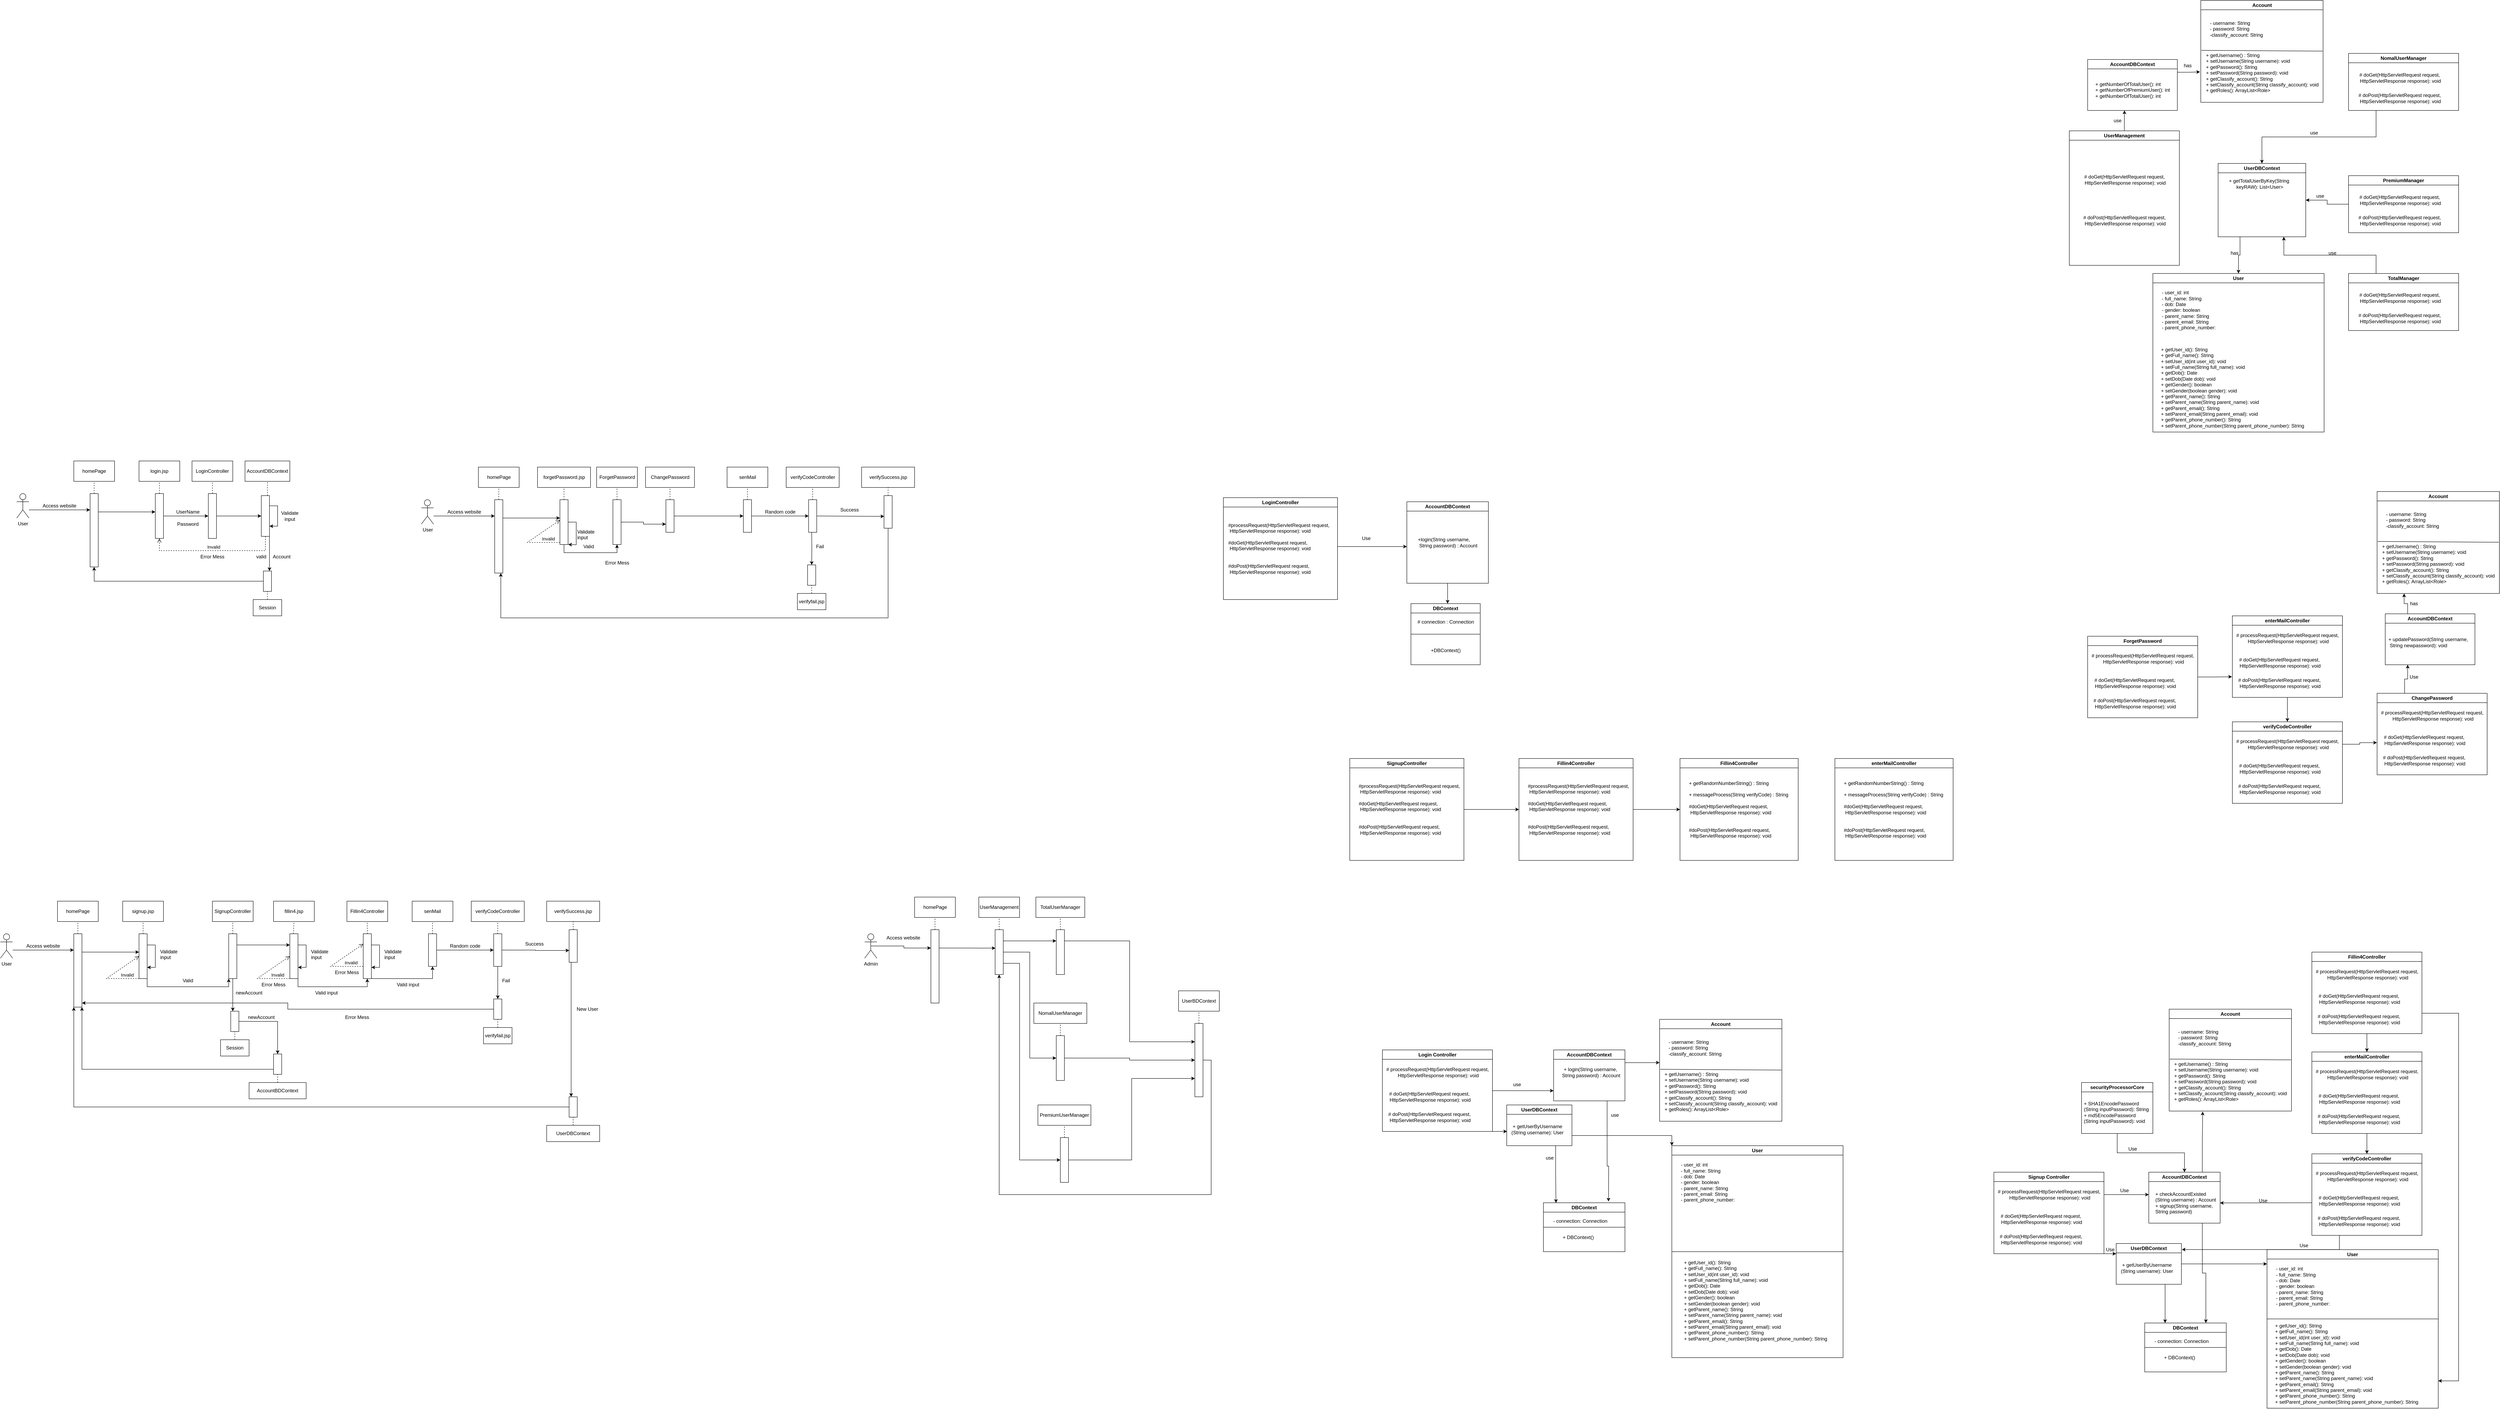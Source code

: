 <mxfile version="21.0.8" type="github">
  <diagram name="Page-1" id="yaiSUdIja8jFNTYcKJVp">
    <mxGraphModel dx="1938" dy="2253" grid="0" gridSize="10" guides="1" tooltips="1" connect="1" arrows="1" fold="1" page="0" pageScale="1" pageWidth="850" pageHeight="1100" math="0" shadow="0">
      <root>
        <mxCell id="0" />
        <mxCell id="1" parent="0" />
        <mxCell id="zgJvrpXNEwTxWeU-P69i-1" value="User" style="shape=umlActor;verticalLabelPosition=bottom;verticalAlign=top;html=1;outlineConnect=0;" parent="1" vertex="1">
          <mxGeometry x="90" y="310" width="30" height="60" as="geometry" />
        </mxCell>
        <mxCell id="zgJvrpXNEwTxWeU-P69i-2" value="" style="rounded=0;whiteSpace=wrap;html=1;" parent="1" vertex="1">
          <mxGeometry x="270" y="310" width="20" height="180" as="geometry" />
        </mxCell>
        <mxCell id="zgJvrpXNEwTxWeU-P69i-3" value="" style="endArrow=classic;html=1;rounded=0;" parent="1" edge="1">
          <mxGeometry width="50" height="50" relative="1" as="geometry">
            <mxPoint x="120" y="350" as="sourcePoint" />
            <mxPoint x="270" y="350" as="targetPoint" />
            <Array as="points">
              <mxPoint x="180" y="350" />
              <mxPoint x="220" y="350" />
            </Array>
          </mxGeometry>
        </mxCell>
        <mxCell id="zgJvrpXNEwTxWeU-P69i-4" value="Access website" style="text;html=1;strokeColor=none;fillColor=none;align=center;verticalAlign=middle;whiteSpace=wrap;rounded=0;" parent="1" vertex="1">
          <mxGeometry x="150" y="325" width="90" height="30" as="geometry" />
        </mxCell>
        <mxCell id="zgJvrpXNEwTxWeU-P69i-5" value="homePage" style="rounded=0;whiteSpace=wrap;html=1;" parent="1" vertex="1">
          <mxGeometry x="230" y="230" width="100" height="50" as="geometry" />
        </mxCell>
        <mxCell id="zgJvrpXNEwTxWeU-P69i-6" value="" style="endArrow=none;dashed=1;html=1;rounded=0;entryX=0.5;entryY=1;entryDx=0;entryDy=0;exitX=0.5;exitY=0;exitDx=0;exitDy=0;" parent="1" source="zgJvrpXNEwTxWeU-P69i-2" target="zgJvrpXNEwTxWeU-P69i-5" edge="1">
          <mxGeometry width="50" height="50" relative="1" as="geometry">
            <mxPoint x="210" y="350" as="sourcePoint" />
            <mxPoint x="260" y="300" as="targetPoint" />
          </mxGeometry>
        </mxCell>
        <mxCell id="zgJvrpXNEwTxWeU-P69i-17" style="edgeStyle=orthogonalEdgeStyle;rounded=0;orthogonalLoop=1;jettySize=auto;html=1;" parent="1" source="zgJvrpXNEwTxWeU-P69i-7" edge="1">
          <mxGeometry relative="1" as="geometry">
            <mxPoint x="560" y="365" as="targetPoint" />
          </mxGeometry>
        </mxCell>
        <mxCell id="zgJvrpXNEwTxWeU-P69i-7" value="" style="rounded=0;whiteSpace=wrap;html=1;" parent="1" vertex="1">
          <mxGeometry x="430" y="310" width="20" height="110" as="geometry" />
        </mxCell>
        <mxCell id="zgJvrpXNEwTxWeU-P69i-8" value="" style="rounded=0;whiteSpace=wrap;html=1;" parent="1" vertex="1">
          <mxGeometry x="390" y="230" width="100" height="50" as="geometry" />
        </mxCell>
        <mxCell id="zgJvrpXNEwTxWeU-P69i-10" value="" style="endArrow=none;dashed=1;html=1;rounded=0;entryX=0.5;entryY=1;entryDx=0;entryDy=0;exitX=0.5;exitY=0;exitDx=0;exitDy=0;" parent="1" source="zgJvrpXNEwTxWeU-P69i-7" target="zgJvrpXNEwTxWeU-P69i-8" edge="1">
          <mxGeometry width="50" height="50" relative="1" as="geometry">
            <mxPoint x="410" y="350" as="sourcePoint" />
            <mxPoint x="460" y="300" as="targetPoint" />
          </mxGeometry>
        </mxCell>
        <mxCell id="zgJvrpXNEwTxWeU-P69i-11" value="login.jsp" style="text;html=1;strokeColor=none;fillColor=none;align=center;verticalAlign=middle;whiteSpace=wrap;rounded=0;" parent="1" vertex="1">
          <mxGeometry x="410" y="240" width="60" height="30" as="geometry" />
        </mxCell>
        <mxCell id="zgJvrpXNEwTxWeU-P69i-12" value="" style="endArrow=classic;html=1;rounded=0;exitX=1;exitY=0.25;exitDx=0;exitDy=0;" parent="1" source="zgJvrpXNEwTxWeU-P69i-2" edge="1">
          <mxGeometry width="50" height="50" relative="1" as="geometry">
            <mxPoint x="410" y="350" as="sourcePoint" />
            <mxPoint x="430" y="355" as="targetPoint" />
          </mxGeometry>
        </mxCell>
        <mxCell id="zgJvrpXNEwTxWeU-P69i-13" value="UserName" style="text;html=1;strokeColor=none;fillColor=none;align=center;verticalAlign=middle;whiteSpace=wrap;rounded=0;" parent="1" vertex="1">
          <mxGeometry x="480" y="340" width="60" height="30" as="geometry" />
        </mxCell>
        <mxCell id="zgJvrpXNEwTxWeU-P69i-14" value="Password" style="text;html=1;strokeColor=none;fillColor=none;align=center;verticalAlign=middle;whiteSpace=wrap;rounded=0;" parent="1" vertex="1">
          <mxGeometry x="480" y="370" width="60" height="30" as="geometry" />
        </mxCell>
        <mxCell id="zgJvrpXNEwTxWeU-P69i-18" value="" style="rounded=0;whiteSpace=wrap;html=1;" parent="1" vertex="1">
          <mxGeometry x="560" y="310" width="20" height="110" as="geometry" />
        </mxCell>
        <mxCell id="zgJvrpXNEwTxWeU-P69i-19" value="LoginController" style="rounded=0;whiteSpace=wrap;html=1;" parent="1" vertex="1">
          <mxGeometry x="520" y="230" width="100" height="50" as="geometry" />
        </mxCell>
        <mxCell id="zgJvrpXNEwTxWeU-P69i-20" value="" style="endArrow=none;dashed=1;html=1;rounded=0;exitX=0.5;exitY=0;exitDx=0;exitDy=0;" parent="1" source="zgJvrpXNEwTxWeU-P69i-18" target="zgJvrpXNEwTxWeU-P69i-19" edge="1">
          <mxGeometry width="50" height="50" relative="1" as="geometry">
            <mxPoint x="460" y="350" as="sourcePoint" />
            <mxPoint x="510" y="300" as="targetPoint" />
          </mxGeometry>
        </mxCell>
        <mxCell id="zgJvrpXNEwTxWeU-P69i-24" value="Validate&lt;br&gt;input" style="text;html=1;strokeColor=none;fillColor=none;align=center;verticalAlign=middle;whiteSpace=wrap;rounded=0;" parent="1" vertex="1">
          <mxGeometry x="730" y="350" width="60" height="30" as="geometry" />
        </mxCell>
        <mxCell id="zgJvrpXNEwTxWeU-P69i-47" style="edgeStyle=orthogonalEdgeStyle;rounded=0;orthogonalLoop=1;jettySize=auto;html=1;exitX=1;exitY=1;exitDx=0;exitDy=0;entryX=0.75;entryY=0;entryDx=0;entryDy=0;" parent="1" source="zgJvrpXNEwTxWeU-P69i-26" target="zgJvrpXNEwTxWeU-P69i-44" edge="1">
          <mxGeometry relative="1" as="geometry" />
        </mxCell>
        <mxCell id="zgJvrpXNEwTxWeU-P69i-26" value="" style="rounded=0;whiteSpace=wrap;html=1;" parent="1" vertex="1">
          <mxGeometry x="690" y="315" width="20" height="100" as="geometry" />
        </mxCell>
        <mxCell id="zgJvrpXNEwTxWeU-P69i-27" value="" style="endArrow=classic;html=1;rounded=0;entryX=0;entryY=0.5;entryDx=0;entryDy=0;exitX=1;exitY=0.5;exitDx=0;exitDy=0;" parent="1" source="zgJvrpXNEwTxWeU-P69i-18" target="zgJvrpXNEwTxWeU-P69i-26" edge="1">
          <mxGeometry width="50" height="50" relative="1" as="geometry">
            <mxPoint x="580" y="420" as="sourcePoint" />
            <mxPoint x="660" y="350" as="targetPoint" />
          </mxGeometry>
        </mxCell>
        <mxCell id="zgJvrpXNEwTxWeU-P69i-28" value="AccountDBContext" style="rounded=0;whiteSpace=wrap;html=1;" parent="1" vertex="1">
          <mxGeometry x="650" y="230" width="110" height="50" as="geometry" />
        </mxCell>
        <mxCell id="zgJvrpXNEwTxWeU-P69i-29" value="" style="endArrow=none;dashed=1;html=1;rounded=0;entryX=0.5;entryY=1;entryDx=0;entryDy=0;exitX=0.75;exitY=0;exitDx=0;exitDy=0;" parent="1" source="zgJvrpXNEwTxWeU-P69i-26" target="zgJvrpXNEwTxWeU-P69i-28" edge="1">
          <mxGeometry width="50" height="50" relative="1" as="geometry">
            <mxPoint x="610" y="400" as="sourcePoint" />
            <mxPoint x="660" y="350" as="targetPoint" />
          </mxGeometry>
        </mxCell>
        <mxCell id="zgJvrpXNEwTxWeU-P69i-30" style="edgeStyle=orthogonalEdgeStyle;rounded=0;orthogonalLoop=1;jettySize=auto;html=1;exitX=1;exitY=0.25;exitDx=0;exitDy=0;entryX=1;entryY=0.75;entryDx=0;entryDy=0;" parent="1" source="zgJvrpXNEwTxWeU-P69i-26" target="zgJvrpXNEwTxWeU-P69i-26" edge="1">
          <mxGeometry relative="1" as="geometry" />
        </mxCell>
        <mxCell id="zgJvrpXNEwTxWeU-P69i-35" value="Invalid" style="html=1;verticalAlign=bottom;endArrow=open;dashed=1;endSize=8;edgeStyle=elbowEdgeStyle;elbow=vertical;curved=0;rounded=0;exitX=0.5;exitY=1;exitDx=0;exitDy=0;entryX=0.5;entryY=1;entryDx=0;entryDy=0;" parent="1" source="zgJvrpXNEwTxWeU-P69i-26" target="zgJvrpXNEwTxWeU-P69i-7" edge="1">
          <mxGeometry relative="1" as="geometry">
            <mxPoint x="710" y="460" as="sourcePoint" />
            <mxPoint x="440" y="440" as="targetPoint" />
            <Array as="points">
              <mxPoint x="640" y="450" />
            </Array>
          </mxGeometry>
        </mxCell>
        <mxCell id="zgJvrpXNEwTxWeU-P69i-36" value="Error Mess" style="text;html=1;strokeColor=none;fillColor=none;align=center;verticalAlign=middle;whiteSpace=wrap;rounded=0;" parent="1" vertex="1">
          <mxGeometry x="530" y="450" width="80" height="30" as="geometry" />
        </mxCell>
        <mxCell id="zgJvrpXNEwTxWeU-P69i-42" value="valid" style="text;html=1;strokeColor=none;fillColor=none;align=center;verticalAlign=middle;whiteSpace=wrap;rounded=0;" parent="1" vertex="1">
          <mxGeometry x="660" y="450" width="60" height="30" as="geometry" />
        </mxCell>
        <mxCell id="zgJvrpXNEwTxWeU-P69i-53" style="edgeStyle=orthogonalEdgeStyle;rounded=0;orthogonalLoop=1;jettySize=auto;html=1;exitX=0;exitY=0.5;exitDx=0;exitDy=0;entryX=0.5;entryY=1;entryDx=0;entryDy=0;" parent="1" source="zgJvrpXNEwTxWeU-P69i-44" target="zgJvrpXNEwTxWeU-P69i-2" edge="1">
          <mxGeometry relative="1" as="geometry" />
        </mxCell>
        <mxCell id="zgJvrpXNEwTxWeU-P69i-44" value="" style="rounded=0;whiteSpace=wrap;html=1;" parent="1" vertex="1">
          <mxGeometry x="695" y="500" width="20" height="50" as="geometry" />
        </mxCell>
        <mxCell id="zgJvrpXNEwTxWeU-P69i-46" value="Session" style="rounded=0;whiteSpace=wrap;html=1;" parent="1" vertex="1">
          <mxGeometry x="670" y="570" width="70" height="40" as="geometry" />
        </mxCell>
        <mxCell id="zgJvrpXNEwTxWeU-P69i-51" value="" style="endArrow=none;dashed=1;html=1;rounded=0;entryX=0.5;entryY=1;entryDx=0;entryDy=0;exitX=0.5;exitY=0;exitDx=0;exitDy=0;" parent="1" source="zgJvrpXNEwTxWeU-P69i-46" target="zgJvrpXNEwTxWeU-P69i-44" edge="1">
          <mxGeometry width="50" height="50" relative="1" as="geometry">
            <mxPoint x="540" y="540" as="sourcePoint" />
            <mxPoint x="590" y="490" as="targetPoint" />
          </mxGeometry>
        </mxCell>
        <mxCell id="zgJvrpXNEwTxWeU-P69i-52" value="Account" style="text;html=1;strokeColor=none;fillColor=none;align=center;verticalAlign=middle;whiteSpace=wrap;rounded=0;" parent="1" vertex="1">
          <mxGeometry x="710" y="450" width="60" height="30" as="geometry" />
        </mxCell>
        <mxCell id="zgJvrpXNEwTxWeU-P69i-60" value="User" style="shape=umlActor;verticalLabelPosition=bottom;verticalAlign=top;html=1;outlineConnect=0;" parent="1" vertex="1">
          <mxGeometry x="50" y="1390" width="30" height="60" as="geometry" />
        </mxCell>
        <mxCell id="zgJvrpXNEwTxWeU-P69i-61" value="" style="rounded=0;whiteSpace=wrap;html=1;" parent="1" vertex="1">
          <mxGeometry x="230" y="1390" width="20" height="180" as="geometry" />
        </mxCell>
        <mxCell id="zgJvrpXNEwTxWeU-P69i-62" value="" style="endArrow=classic;html=1;rounded=0;" parent="1" edge="1">
          <mxGeometry width="50" height="50" relative="1" as="geometry">
            <mxPoint x="80" y="1430" as="sourcePoint" />
            <mxPoint x="230" y="1430" as="targetPoint" />
            <Array as="points">
              <mxPoint x="140" y="1430" />
              <mxPoint x="180" y="1430" />
            </Array>
          </mxGeometry>
        </mxCell>
        <mxCell id="zgJvrpXNEwTxWeU-P69i-63" value="Access website" style="text;html=1;strokeColor=none;fillColor=none;align=center;verticalAlign=middle;whiteSpace=wrap;rounded=0;" parent="1" vertex="1">
          <mxGeometry x="110" y="1405" width="90" height="30" as="geometry" />
        </mxCell>
        <mxCell id="zgJvrpXNEwTxWeU-P69i-64" value="homePage" style="rounded=0;whiteSpace=wrap;html=1;" parent="1" vertex="1">
          <mxGeometry x="190" y="1310" width="100" height="50" as="geometry" />
        </mxCell>
        <mxCell id="zgJvrpXNEwTxWeU-P69i-65" value="" style="endArrow=none;dashed=1;html=1;rounded=0;entryX=0.5;entryY=1;entryDx=0;entryDy=0;exitX=0.5;exitY=0;exitDx=0;exitDy=0;" parent="1" source="zgJvrpXNEwTxWeU-P69i-61" target="zgJvrpXNEwTxWeU-P69i-64" edge="1">
          <mxGeometry width="50" height="50" relative="1" as="geometry">
            <mxPoint x="170" y="1430" as="sourcePoint" />
            <mxPoint x="220" y="1380" as="targetPoint" />
          </mxGeometry>
        </mxCell>
        <mxCell id="zgJvrpXNEwTxWeU-P69i-66" style="edgeStyle=orthogonalEdgeStyle;rounded=0;orthogonalLoop=1;jettySize=auto;html=1;entryX=1;entryY=0.75;entryDx=0;entryDy=0;exitX=1;exitY=0.25;exitDx=0;exitDy=0;" parent="1" source="zgJvrpXNEwTxWeU-P69i-67" target="zgJvrpXNEwTxWeU-P69i-67" edge="1">
          <mxGeometry relative="1" as="geometry">
            <mxPoint x="520" y="1445" as="targetPoint" />
          </mxGeometry>
        </mxCell>
        <mxCell id="zgJvrpXNEwTxWeU-P69i-96" style="edgeStyle=orthogonalEdgeStyle;rounded=0;orthogonalLoop=1;jettySize=auto;html=1;exitX=1;exitY=1;exitDx=0;exitDy=0;entryX=0;entryY=1;entryDx=0;entryDy=0;" parent="1" source="zgJvrpXNEwTxWeU-P69i-67" target="zgJvrpXNEwTxWeU-P69i-74" edge="1">
          <mxGeometry relative="1" as="geometry" />
        </mxCell>
        <mxCell id="zgJvrpXNEwTxWeU-P69i-67" value="" style="rounded=0;whiteSpace=wrap;html=1;" parent="1" vertex="1">
          <mxGeometry x="390" y="1390" width="20" height="110" as="geometry" />
        </mxCell>
        <mxCell id="zgJvrpXNEwTxWeU-P69i-68" value="" style="rounded=0;whiteSpace=wrap;html=1;" parent="1" vertex="1">
          <mxGeometry x="350" y="1310" width="100" height="50" as="geometry" />
        </mxCell>
        <mxCell id="zgJvrpXNEwTxWeU-P69i-69" value="" style="endArrow=none;dashed=1;html=1;rounded=0;entryX=0.5;entryY=1;entryDx=0;entryDy=0;exitX=0.5;exitY=0;exitDx=0;exitDy=0;" parent="1" source="zgJvrpXNEwTxWeU-P69i-67" target="zgJvrpXNEwTxWeU-P69i-68" edge="1">
          <mxGeometry width="50" height="50" relative="1" as="geometry">
            <mxPoint x="370" y="1430" as="sourcePoint" />
            <mxPoint x="420" y="1380" as="targetPoint" />
          </mxGeometry>
        </mxCell>
        <mxCell id="zgJvrpXNEwTxWeU-P69i-70" value="signup.jsp" style="text;html=1;strokeColor=none;fillColor=none;align=center;verticalAlign=middle;whiteSpace=wrap;rounded=0;" parent="1" vertex="1">
          <mxGeometry x="370" y="1320" width="60" height="30" as="geometry" />
        </mxCell>
        <mxCell id="zgJvrpXNEwTxWeU-P69i-71" value="" style="endArrow=classic;html=1;rounded=0;exitX=1;exitY=0.25;exitDx=0;exitDy=0;" parent="1" source="zgJvrpXNEwTxWeU-P69i-61" edge="1">
          <mxGeometry width="50" height="50" relative="1" as="geometry">
            <mxPoint x="370" y="1430" as="sourcePoint" />
            <mxPoint x="390" y="1435" as="targetPoint" />
            <Array as="points">
              <mxPoint x="320" y="1435" />
            </Array>
          </mxGeometry>
        </mxCell>
        <mxCell id="zgJvrpXNEwTxWeU-P69i-97" style="edgeStyle=orthogonalEdgeStyle;rounded=0;orthogonalLoop=1;jettySize=auto;html=1;exitX=0.5;exitY=1;exitDx=0;exitDy=0;entryX=0.25;entryY=0;entryDx=0;entryDy=0;" parent="1" source="zgJvrpXNEwTxWeU-P69i-74" target="zgJvrpXNEwTxWeU-P69i-83" edge="1">
          <mxGeometry relative="1" as="geometry" />
        </mxCell>
        <mxCell id="zgJvrpXNEwTxWeU-P69i-109" style="edgeStyle=orthogonalEdgeStyle;rounded=0;orthogonalLoop=1;jettySize=auto;html=1;exitX=1;exitY=0.25;exitDx=0;exitDy=0;entryX=0;entryY=0.25;entryDx=0;entryDy=0;" parent="1" source="zgJvrpXNEwTxWeU-P69i-74" target="zgJvrpXNEwTxWeU-P69i-102" edge="1">
          <mxGeometry relative="1" as="geometry" />
        </mxCell>
        <mxCell id="zgJvrpXNEwTxWeU-P69i-74" value="" style="rounded=0;whiteSpace=wrap;html=1;" parent="1" vertex="1">
          <mxGeometry x="610" y="1390" width="20" height="110" as="geometry" />
        </mxCell>
        <mxCell id="zgJvrpXNEwTxWeU-P69i-75" value="SignupController" style="rounded=0;whiteSpace=wrap;html=1;" parent="1" vertex="1">
          <mxGeometry x="570" y="1310" width="100" height="50" as="geometry" />
        </mxCell>
        <mxCell id="zgJvrpXNEwTxWeU-P69i-76" value="" style="endArrow=none;dashed=1;html=1;rounded=0;exitX=0.5;exitY=0;exitDx=0;exitDy=0;" parent="1" source="zgJvrpXNEwTxWeU-P69i-74" target="zgJvrpXNEwTxWeU-P69i-75" edge="1">
          <mxGeometry width="50" height="50" relative="1" as="geometry">
            <mxPoint x="420" y="1430" as="sourcePoint" />
            <mxPoint x="470" y="1380" as="targetPoint" />
          </mxGeometry>
        </mxCell>
        <mxCell id="zgJvrpXNEwTxWeU-P69i-81" value="&lt;span style=&quot;color: rgb(0, 0, 0); font-family: Helvetica; font-size: 12px; font-style: normal; font-variant-ligatures: normal; font-variant-caps: normal; font-weight: 400; letter-spacing: normal; orphans: 2; text-align: center; text-indent: 0px; text-transform: none; widows: 2; word-spacing: 0px; -webkit-text-stroke-width: 0px; background-color: rgb(251, 251, 251); text-decoration-thickness: initial; text-decoration-style: initial; text-decoration-color: initial; float: none; display: inline !important;&quot;&gt;Validate&lt;/span&gt;&lt;br style=&quot;border-color: var(--border-color); color: rgb(0, 0, 0); font-family: Helvetica; font-size: 12px; font-style: normal; font-variant-ligatures: normal; font-variant-caps: normal; font-weight: 400; letter-spacing: normal; orphans: 2; text-align: center; text-indent: 0px; text-transform: none; widows: 2; word-spacing: 0px; -webkit-text-stroke-width: 0px; background-color: rgb(251, 251, 251); text-decoration-thickness: initial; text-decoration-style: initial; text-decoration-color: initial;&quot;&gt;&lt;span style=&quot;color: rgb(0, 0, 0); font-family: Helvetica; font-size: 12px; font-style: normal; font-variant-ligatures: normal; font-variant-caps: normal; font-weight: 400; letter-spacing: normal; orphans: 2; text-align: center; text-indent: 0px; text-transform: none; widows: 2; word-spacing: 0px; -webkit-text-stroke-width: 0px; background-color: rgb(251, 251, 251); text-decoration-thickness: initial; text-decoration-style: initial; text-decoration-color: initial; float: none; display: inline !important;&quot;&gt;input&lt;/span&gt;" style="text;whiteSpace=wrap;html=1;" parent="1" vertex="1">
          <mxGeometry x="810" y="1420" width="50" height="50" as="geometry" />
        </mxCell>
        <mxCell id="zgJvrpXNEwTxWeU-P69i-178" style="edgeStyle=orthogonalEdgeStyle;rounded=0;orthogonalLoop=1;jettySize=auto;html=1;exitX=1;exitY=0.5;exitDx=0;exitDy=0;entryX=0.5;entryY=0;entryDx=0;entryDy=0;" parent="1" source="zgJvrpXNEwTxWeU-P69i-83" target="zgJvrpXNEwTxWeU-P69i-170" edge="1">
          <mxGeometry relative="1" as="geometry" />
        </mxCell>
        <mxCell id="zgJvrpXNEwTxWeU-P69i-83" value="" style="rounded=0;whiteSpace=wrap;html=1;" parent="1" vertex="1">
          <mxGeometry x="615" y="1580" width="20" height="50" as="geometry" />
        </mxCell>
        <mxCell id="zgJvrpXNEwTxWeU-P69i-84" value="Session" style="rounded=0;whiteSpace=wrap;html=1;" parent="1" vertex="1">
          <mxGeometry x="590" y="1650" width="70" height="40" as="geometry" />
        </mxCell>
        <mxCell id="zgJvrpXNEwTxWeU-P69i-85" value="" style="endArrow=none;dashed=1;html=1;rounded=0;entryX=0.5;entryY=1;entryDx=0;entryDy=0;exitX=0.5;exitY=0;exitDx=0;exitDy=0;" parent="1" source="zgJvrpXNEwTxWeU-P69i-84" target="zgJvrpXNEwTxWeU-P69i-83" edge="1">
          <mxGeometry width="50" height="50" relative="1" as="geometry">
            <mxPoint x="460" y="1620" as="sourcePoint" />
            <mxPoint x="510" y="1570" as="targetPoint" />
          </mxGeometry>
        </mxCell>
        <mxCell id="zgJvrpXNEwTxWeU-P69i-87" value="Valid" style="text;html=1;strokeColor=none;fillColor=none;align=center;verticalAlign=middle;whiteSpace=wrap;rounded=0;" parent="1" vertex="1">
          <mxGeometry x="480" y="1490" width="60" height="30" as="geometry" />
        </mxCell>
        <mxCell id="zgJvrpXNEwTxWeU-P69i-88" value="newAccount" style="text;html=1;strokeColor=none;fillColor=none;align=center;verticalAlign=middle;whiteSpace=wrap;rounded=0;" parent="1" vertex="1">
          <mxGeometry x="630" y="1520" width="60" height="30" as="geometry" />
        </mxCell>
        <mxCell id="zgJvrpXNEwTxWeU-P69i-94" value="Invalid" style="html=1;verticalAlign=bottom;endArrow=open;dashed=1;endSize=8;edgeStyle=elbowEdgeStyle;elbow=vertical;curved=0;rounded=0;entryX=0;entryY=0.5;entryDx=0;entryDy=0;" parent="1" target="zgJvrpXNEwTxWeU-P69i-67" edge="1">
          <mxGeometry x="-0.67" relative="1" as="geometry">
            <mxPoint x="390" y="1500" as="sourcePoint" />
            <mxPoint x="320" y="1450" as="targetPoint" />
            <Array as="points">
              <mxPoint x="310" y="1500" />
            </Array>
            <mxPoint as="offset" />
          </mxGeometry>
        </mxCell>
        <mxCell id="zgJvrpXNEwTxWeU-P69i-99" value="fillin4.jsp" style="rounded=0;whiteSpace=wrap;html=1;" parent="1" vertex="1">
          <mxGeometry x="720" y="1310" width="100" height="50" as="geometry" />
        </mxCell>
        <mxCell id="zgJvrpXNEwTxWeU-P69i-100" value="" style="endArrow=none;dashed=1;html=1;rounded=0;entryX=0.5;entryY=1;entryDx=0;entryDy=0;exitX=0.25;exitY=0;exitDx=0;exitDy=0;" parent="1" target="zgJvrpXNEwTxWeU-P69i-99" edge="1">
          <mxGeometry width="50" height="50" relative="1" as="geometry">
            <mxPoint x="768.75" y="1390" as="sourcePoint" />
            <mxPoint x="610" y="1480" as="targetPoint" />
          </mxGeometry>
        </mxCell>
        <mxCell id="zgJvrpXNEwTxWeU-P69i-101" style="edgeStyle=orthogonalEdgeStyle;rounded=0;orthogonalLoop=1;jettySize=auto;html=1;entryX=1;entryY=0.75;entryDx=0;entryDy=0;exitX=1;exitY=0.25;exitDx=0;exitDy=0;" parent="1" source="zgJvrpXNEwTxWeU-P69i-102" target="zgJvrpXNEwTxWeU-P69i-102" edge="1">
          <mxGeometry relative="1" as="geometry">
            <mxPoint x="890" y="1445" as="targetPoint" />
          </mxGeometry>
        </mxCell>
        <mxCell id="zgJvrpXNEwTxWeU-P69i-113" style="edgeStyle=orthogonalEdgeStyle;rounded=0;orthogonalLoop=1;jettySize=auto;html=1;exitX=1;exitY=1;exitDx=0;exitDy=0;entryX=0.5;entryY=1;entryDx=0;entryDy=0;" parent="1" source="zgJvrpXNEwTxWeU-P69i-102" target="zgJvrpXNEwTxWeU-P69i-110" edge="1">
          <mxGeometry relative="1" as="geometry">
            <Array as="points">
              <mxPoint x="780" y="1520" />
              <mxPoint x="950" y="1520" />
            </Array>
          </mxGeometry>
        </mxCell>
        <mxCell id="zgJvrpXNEwTxWeU-P69i-102" value="" style="rounded=0;whiteSpace=wrap;html=1;" parent="1" vertex="1">
          <mxGeometry x="760" y="1390" width="20" height="110" as="geometry" />
        </mxCell>
        <mxCell id="zgJvrpXNEwTxWeU-P69i-103" value="Error Mess" style="text;html=1;strokeColor=none;fillColor=none;align=center;verticalAlign=middle;whiteSpace=wrap;rounded=0;" parent="1" vertex="1">
          <mxGeometry x="680" y="1500" width="80" height="30" as="geometry" />
        </mxCell>
        <mxCell id="zgJvrpXNEwTxWeU-P69i-104" value="Invalid" style="html=1;verticalAlign=bottom;endArrow=open;dashed=1;endSize=8;edgeStyle=elbowEdgeStyle;elbow=vertical;curved=0;rounded=0;entryX=0;entryY=0.5;entryDx=0;entryDy=0;" parent="1" target="zgJvrpXNEwTxWeU-P69i-102" edge="1">
          <mxGeometry x="-0.661" relative="1" as="geometry">
            <mxPoint x="760" y="1500" as="sourcePoint" />
            <mxPoint x="690" y="1450" as="targetPoint" />
            <Array as="points">
              <mxPoint x="680" y="1500" />
            </Array>
            <mxPoint as="offset" />
          </mxGeometry>
        </mxCell>
        <mxCell id="zgJvrpXNEwTxWeU-P69i-131" style="edgeStyle=orthogonalEdgeStyle;rounded=0;orthogonalLoop=1;jettySize=auto;html=1;exitX=0.75;exitY=1;exitDx=0;exitDy=0;entryX=0.5;entryY=1;entryDx=0;entryDy=0;" parent="1" source="zgJvrpXNEwTxWeU-P69i-110" target="zgJvrpXNEwTxWeU-P69i-128" edge="1">
          <mxGeometry relative="1" as="geometry">
            <Array as="points">
              <mxPoint x="1110" y="1500" />
            </Array>
          </mxGeometry>
        </mxCell>
        <mxCell id="zgJvrpXNEwTxWeU-P69i-110" value="" style="rounded=0;whiteSpace=wrap;html=1;" parent="1" vertex="1">
          <mxGeometry x="940" y="1390" width="20" height="110" as="geometry" />
        </mxCell>
        <mxCell id="zgJvrpXNEwTxWeU-P69i-111" value="Fillin4Controller" style="rounded=0;whiteSpace=wrap;html=1;" parent="1" vertex="1">
          <mxGeometry x="900" y="1310" width="100" height="50" as="geometry" />
        </mxCell>
        <mxCell id="zgJvrpXNEwTxWeU-P69i-112" value="" style="endArrow=none;dashed=1;html=1;rounded=0;exitX=0.5;exitY=0;exitDx=0;exitDy=0;" parent="1" source="zgJvrpXNEwTxWeU-P69i-110" target="zgJvrpXNEwTxWeU-P69i-111" edge="1">
          <mxGeometry width="50" height="50" relative="1" as="geometry">
            <mxPoint x="750" y="1430" as="sourcePoint" />
            <mxPoint x="800" y="1380" as="targetPoint" />
          </mxGeometry>
        </mxCell>
        <mxCell id="zgJvrpXNEwTxWeU-P69i-114" value="Valid input" style="text;html=1;strokeColor=none;fillColor=none;align=center;verticalAlign=middle;whiteSpace=wrap;rounded=0;" parent="1" vertex="1">
          <mxGeometry x="820" y="1520" width="60" height="30" as="geometry" />
        </mxCell>
        <mxCell id="zgJvrpXNEwTxWeU-P69i-118" value="&lt;span style=&quot;color: rgb(0, 0, 0); font-family: Helvetica; font-size: 12px; font-style: normal; font-variant-ligatures: normal; font-variant-caps: normal; font-weight: 400; letter-spacing: normal; orphans: 2; text-align: center; text-indent: 0px; text-transform: none; widows: 2; word-spacing: 0px; -webkit-text-stroke-width: 0px; background-color: rgb(251, 251, 251); text-decoration-thickness: initial; text-decoration-style: initial; text-decoration-color: initial; float: none; display: inline !important;&quot;&gt;Validate&lt;/span&gt;&lt;br style=&quot;border-color: var(--border-color); color: rgb(0, 0, 0); font-family: Helvetica; font-size: 12px; font-style: normal; font-variant-ligatures: normal; font-variant-caps: normal; font-weight: 400; letter-spacing: normal; orphans: 2; text-align: center; text-indent: 0px; text-transform: none; widows: 2; word-spacing: 0px; -webkit-text-stroke-width: 0px; background-color: rgb(251, 251, 251); text-decoration-thickness: initial; text-decoration-style: initial; text-decoration-color: initial;&quot;&gt;&lt;span style=&quot;color: rgb(0, 0, 0); font-family: Helvetica; font-size: 12px; font-style: normal; font-variant-ligatures: normal; font-variant-caps: normal; font-weight: 400; letter-spacing: normal; orphans: 2; text-align: center; text-indent: 0px; text-transform: none; widows: 2; word-spacing: 0px; -webkit-text-stroke-width: 0px; background-color: rgb(251, 251, 251); text-decoration-thickness: initial; text-decoration-style: initial; text-decoration-color: initial; float: none; display: inline !important;&quot;&gt;input&lt;/span&gt;" style="text;whiteSpace=wrap;html=1;" parent="1" vertex="1">
          <mxGeometry x="440" y="1420" width="50" height="50" as="geometry" />
        </mxCell>
        <mxCell id="zgJvrpXNEwTxWeU-P69i-122" value="&lt;span style=&quot;color: rgb(0, 0, 0); font-family: Helvetica; font-size: 12px; font-style: normal; font-variant-ligatures: normal; font-variant-caps: normal; font-weight: 400; letter-spacing: normal; orphans: 2; text-align: center; text-indent: 0px; text-transform: none; widows: 2; word-spacing: 0px; -webkit-text-stroke-width: 0px; background-color: rgb(251, 251, 251); text-decoration-thickness: initial; text-decoration-style: initial; text-decoration-color: initial; float: none; display: inline !important;&quot;&gt;Validate&lt;/span&gt;&lt;br style=&quot;border-color: var(--border-color); color: rgb(0, 0, 0); font-family: Helvetica; font-size: 12px; font-style: normal; font-variant-ligatures: normal; font-variant-caps: normal; font-weight: 400; letter-spacing: normal; orphans: 2; text-align: center; text-indent: 0px; text-transform: none; widows: 2; word-spacing: 0px; -webkit-text-stroke-width: 0px; background-color: rgb(251, 251, 251); text-decoration-thickness: initial; text-decoration-style: initial; text-decoration-color: initial;&quot;&gt;&lt;span style=&quot;color: rgb(0, 0, 0); font-family: Helvetica; font-size: 12px; font-style: normal; font-variant-ligatures: normal; font-variant-caps: normal; font-weight: 400; letter-spacing: normal; orphans: 2; text-align: center; text-indent: 0px; text-transform: none; widows: 2; word-spacing: 0px; -webkit-text-stroke-width: 0px; background-color: rgb(251, 251, 251); text-decoration-thickness: initial; text-decoration-style: initial; text-decoration-color: initial; float: none; display: inline !important;&quot;&gt;input&lt;/span&gt;" style="text;whiteSpace=wrap;html=1;" parent="1" vertex="1">
          <mxGeometry x="990" y="1420" width="50" height="50" as="geometry" />
        </mxCell>
        <mxCell id="zgJvrpXNEwTxWeU-P69i-125" style="edgeStyle=orthogonalEdgeStyle;rounded=0;orthogonalLoop=1;jettySize=auto;html=1;exitX=1;exitY=0.25;exitDx=0;exitDy=0;entryX=1;entryY=0.75;entryDx=0;entryDy=0;" parent="1" source="zgJvrpXNEwTxWeU-P69i-110" target="zgJvrpXNEwTxWeU-P69i-110" edge="1">
          <mxGeometry relative="1" as="geometry" />
        </mxCell>
        <mxCell id="zgJvrpXNEwTxWeU-P69i-126" value="Error Mess" style="text;html=1;strokeColor=none;fillColor=none;align=center;verticalAlign=middle;whiteSpace=wrap;rounded=0;" parent="1" vertex="1">
          <mxGeometry x="860" y="1470" width="80" height="30" as="geometry" />
        </mxCell>
        <mxCell id="zgJvrpXNEwTxWeU-P69i-127" value="Invalid" style="html=1;verticalAlign=bottom;endArrow=open;dashed=1;endSize=8;edgeStyle=elbowEdgeStyle;elbow=vertical;curved=0;rounded=0;entryX=0;entryY=0.5;entryDx=0;entryDy=0;" parent="1" edge="1">
          <mxGeometry x="-0.661" relative="1" as="geometry">
            <mxPoint x="940" y="1470" as="sourcePoint" />
            <mxPoint x="940" y="1415" as="targetPoint" />
            <Array as="points">
              <mxPoint x="860" y="1470" />
            </Array>
            <mxPoint as="offset" />
          </mxGeometry>
        </mxCell>
        <mxCell id="zgJvrpXNEwTxWeU-P69i-138" style="edgeStyle=orthogonalEdgeStyle;rounded=0;orthogonalLoop=1;jettySize=auto;html=1;exitX=1;exitY=0.5;exitDx=0;exitDy=0;" parent="1" source="zgJvrpXNEwTxWeU-P69i-128" target="zgJvrpXNEwTxWeU-P69i-134" edge="1">
          <mxGeometry relative="1" as="geometry" />
        </mxCell>
        <mxCell id="zgJvrpXNEwTxWeU-P69i-128" value="" style="rounded=0;whiteSpace=wrap;html=1;" parent="1" vertex="1">
          <mxGeometry x="1100" y="1390" width="20" height="80" as="geometry" />
        </mxCell>
        <mxCell id="zgJvrpXNEwTxWeU-P69i-129" value="senMail" style="rounded=0;whiteSpace=wrap;html=1;" parent="1" vertex="1">
          <mxGeometry x="1060" y="1310" width="100" height="50" as="geometry" />
        </mxCell>
        <mxCell id="zgJvrpXNEwTxWeU-P69i-130" value="" style="endArrow=none;dashed=1;html=1;rounded=0;entryX=0.5;entryY=1;entryDx=0;entryDy=0;exitX=0.5;exitY=0;exitDx=0;exitDy=0;" parent="1" source="zgJvrpXNEwTxWeU-P69i-128" target="zgJvrpXNEwTxWeU-P69i-129" edge="1">
          <mxGeometry width="50" height="50" relative="1" as="geometry">
            <mxPoint x="660" y="1400" as="sourcePoint" />
            <mxPoint x="710" y="1350" as="targetPoint" />
          </mxGeometry>
        </mxCell>
        <mxCell id="zgJvrpXNEwTxWeU-P69i-132" value="Valid input" style="text;html=1;strokeColor=none;fillColor=none;align=center;verticalAlign=middle;whiteSpace=wrap;rounded=0;" parent="1" vertex="1">
          <mxGeometry x="1020" y="1500" width="60" height="30" as="geometry" />
        </mxCell>
        <mxCell id="zgJvrpXNEwTxWeU-P69i-151" style="edgeStyle=orthogonalEdgeStyle;rounded=0;orthogonalLoop=1;jettySize=auto;html=1;exitX=0.5;exitY=1;exitDx=0;exitDy=0;entryX=0.5;entryY=0;entryDx=0;entryDy=0;" parent="1" source="zgJvrpXNEwTxWeU-P69i-134" target="zgJvrpXNEwTxWeU-P69i-148" edge="1">
          <mxGeometry relative="1" as="geometry" />
        </mxCell>
        <mxCell id="zgJvrpXNEwTxWeU-P69i-152" style="edgeStyle=orthogonalEdgeStyle;rounded=0;orthogonalLoop=1;jettySize=auto;html=1;exitX=1;exitY=0.5;exitDx=0;exitDy=0;entryX=0.02;entryY=0.637;entryDx=0;entryDy=0;entryPerimeter=0;" parent="1" source="zgJvrpXNEwTxWeU-P69i-134" target="zgJvrpXNEwTxWeU-P69i-145" edge="1">
          <mxGeometry relative="1" as="geometry" />
        </mxCell>
        <mxCell id="zgJvrpXNEwTxWeU-P69i-134" value="" style="rounded=0;whiteSpace=wrap;html=1;" parent="1" vertex="1">
          <mxGeometry x="1260" y="1390" width="20" height="80" as="geometry" />
        </mxCell>
        <mxCell id="zgJvrpXNEwTxWeU-P69i-135" value="verifyCodeController" style="rounded=0;whiteSpace=wrap;html=1;" parent="1" vertex="1">
          <mxGeometry x="1205" y="1310" width="130" height="50" as="geometry" />
        </mxCell>
        <mxCell id="zgJvrpXNEwTxWeU-P69i-136" value="" style="endArrow=none;dashed=1;html=1;rounded=0;entryX=0.5;entryY=1;entryDx=0;entryDy=0;exitX=0.5;exitY=0;exitDx=0;exitDy=0;" parent="1" source="zgJvrpXNEwTxWeU-P69i-134" target="zgJvrpXNEwTxWeU-P69i-135" edge="1">
          <mxGeometry width="50" height="50" relative="1" as="geometry">
            <mxPoint x="820" y="1400" as="sourcePoint" />
            <mxPoint x="870" y="1350" as="targetPoint" />
          </mxGeometry>
        </mxCell>
        <mxCell id="zgJvrpXNEwTxWeU-P69i-139" value="Random code" style="text;html=1;strokeColor=none;fillColor=none;align=center;verticalAlign=middle;whiteSpace=wrap;rounded=0;" parent="1" vertex="1">
          <mxGeometry x="1150" y="1405" width="80" height="30" as="geometry" />
        </mxCell>
        <mxCell id="zgJvrpXNEwTxWeU-P69i-143" value="Fail" style="text;html=1;align=center;verticalAlign=middle;resizable=0;points=[];autosize=1;strokeColor=none;fillColor=none;" parent="1" vertex="1">
          <mxGeometry x="1270" y="1490" width="40" height="30" as="geometry" />
        </mxCell>
        <mxCell id="zgJvrpXNEwTxWeU-P69i-174" style="edgeStyle=orthogonalEdgeStyle;rounded=0;orthogonalLoop=1;jettySize=auto;html=1;exitX=0.25;exitY=1;exitDx=0;exitDy=0;entryX=0.25;entryY=0;entryDx=0;entryDy=0;" parent="1" source="zgJvrpXNEwTxWeU-P69i-145" target="zgJvrpXNEwTxWeU-P69i-166" edge="1">
          <mxGeometry relative="1" as="geometry" />
        </mxCell>
        <mxCell id="zgJvrpXNEwTxWeU-P69i-145" value="" style="rounded=0;whiteSpace=wrap;html=1;" parent="1" vertex="1">
          <mxGeometry x="1445" y="1380" width="20" height="80" as="geometry" />
        </mxCell>
        <mxCell id="zgJvrpXNEwTxWeU-P69i-146" value="verifySuccess.jsp" style="rounded=0;whiteSpace=wrap;html=1;" parent="1" vertex="1">
          <mxGeometry x="1390" y="1310" width="130" height="50" as="geometry" />
        </mxCell>
        <mxCell id="zgJvrpXNEwTxWeU-P69i-147" value="" style="endArrow=none;dashed=1;html=1;rounded=0;entryX=0.5;entryY=1;entryDx=0;entryDy=0;exitX=0.5;exitY=0;exitDx=0;exitDy=0;" parent="1" source="zgJvrpXNEwTxWeU-P69i-145" target="zgJvrpXNEwTxWeU-P69i-146" edge="1">
          <mxGeometry width="50" height="50" relative="1" as="geometry">
            <mxPoint x="1005" y="1390" as="sourcePoint" />
            <mxPoint x="1055" y="1340" as="targetPoint" />
          </mxGeometry>
        </mxCell>
        <mxCell id="zgJvrpXNEwTxWeU-P69i-159" style="edgeStyle=orthogonalEdgeStyle;rounded=0;orthogonalLoop=1;jettySize=auto;html=1;exitX=0;exitY=0.5;exitDx=0;exitDy=0;entryX=1;entryY=0.944;entryDx=0;entryDy=0;entryPerimeter=0;" parent="1" source="zgJvrpXNEwTxWeU-P69i-148" target="zgJvrpXNEwTxWeU-P69i-61" edge="1">
          <mxGeometry relative="1" as="geometry" />
        </mxCell>
        <mxCell id="zgJvrpXNEwTxWeU-P69i-148" value="" style="rounded=0;whiteSpace=wrap;html=1;" parent="1" vertex="1">
          <mxGeometry x="1260" y="1550" width="20" height="50" as="geometry" />
        </mxCell>
        <mxCell id="zgJvrpXNEwTxWeU-P69i-155" style="edgeStyle=orthogonalEdgeStyle;rounded=0;orthogonalLoop=1;jettySize=auto;html=1;exitX=0.5;exitY=1;exitDx=0;exitDy=0;" parent="1" source="zgJvrpXNEwTxWeU-P69i-149" edge="1">
          <mxGeometry relative="1" as="geometry">
            <mxPoint x="1270.25" y="1660.25" as="targetPoint" />
          </mxGeometry>
        </mxCell>
        <mxCell id="zgJvrpXNEwTxWeU-P69i-149" value="verifyfail.jsp" style="rounded=0;whiteSpace=wrap;html=1;" parent="1" vertex="1">
          <mxGeometry x="1235" y="1620" width="70" height="40" as="geometry" />
        </mxCell>
        <mxCell id="zgJvrpXNEwTxWeU-P69i-150" value="" style="endArrow=none;dashed=1;html=1;rounded=0;entryX=0.5;entryY=1;entryDx=0;entryDy=0;exitX=0.5;exitY=0;exitDx=0;exitDy=0;" parent="1" source="zgJvrpXNEwTxWeU-P69i-149" target="zgJvrpXNEwTxWeU-P69i-148" edge="1">
          <mxGeometry width="50" height="50" relative="1" as="geometry">
            <mxPoint x="1105" y="1590" as="sourcePoint" />
            <mxPoint x="1155" y="1540" as="targetPoint" />
          </mxGeometry>
        </mxCell>
        <mxCell id="zgJvrpXNEwTxWeU-P69i-154" value="Success" style="text;html=1;strokeColor=none;fillColor=none;align=center;verticalAlign=middle;whiteSpace=wrap;rounded=0;" parent="1" vertex="1">
          <mxGeometry x="1330" y="1400" width="60" height="30" as="geometry" />
        </mxCell>
        <mxCell id="zgJvrpXNEwTxWeU-P69i-164" value="Error Mess" style="text;html=1;strokeColor=none;fillColor=none;align=center;verticalAlign=middle;whiteSpace=wrap;rounded=0;" parent="1" vertex="1">
          <mxGeometry x="860" y="1580" width="130" height="30" as="geometry" />
        </mxCell>
        <mxCell id="zgJvrpXNEwTxWeU-P69i-165" style="edgeStyle=orthogonalEdgeStyle;rounded=0;orthogonalLoop=1;jettySize=auto;html=1;exitX=0.5;exitY=1;exitDx=0;exitDy=0;" parent="1" source="zgJvrpXNEwTxWeU-P69i-164" target="zgJvrpXNEwTxWeU-P69i-164" edge="1">
          <mxGeometry relative="1" as="geometry" />
        </mxCell>
        <mxCell id="zgJvrpXNEwTxWeU-P69i-177" style="edgeStyle=orthogonalEdgeStyle;rounded=0;orthogonalLoop=1;jettySize=auto;html=1;exitX=0;exitY=0.5;exitDx=0;exitDy=0;entryX=0;entryY=1;entryDx=0;entryDy=0;" parent="1" source="zgJvrpXNEwTxWeU-P69i-166" target="zgJvrpXNEwTxWeU-P69i-61" edge="1">
          <mxGeometry relative="1" as="geometry" />
        </mxCell>
        <mxCell id="zgJvrpXNEwTxWeU-P69i-166" value="" style="rounded=0;whiteSpace=wrap;html=1;" parent="1" vertex="1">
          <mxGeometry x="1445" y="1790" width="20" height="50" as="geometry" />
        </mxCell>
        <mxCell id="zgJvrpXNEwTxWeU-P69i-167" value="UserDBContext" style="rounded=0;whiteSpace=wrap;html=1;" parent="1" vertex="1">
          <mxGeometry x="1390" y="1860" width="130" height="40" as="geometry" />
        </mxCell>
        <mxCell id="zgJvrpXNEwTxWeU-P69i-168" value="" style="endArrow=none;dashed=1;html=1;rounded=0;entryX=0.5;entryY=1;entryDx=0;entryDy=0;exitX=0.5;exitY=0;exitDx=0;exitDy=0;" parent="1" source="zgJvrpXNEwTxWeU-P69i-167" target="zgJvrpXNEwTxWeU-P69i-166" edge="1">
          <mxGeometry width="50" height="50" relative="1" as="geometry">
            <mxPoint x="1290" y="1830" as="sourcePoint" />
            <mxPoint x="1340" y="1780" as="targetPoint" />
          </mxGeometry>
        </mxCell>
        <mxCell id="zgJvrpXNEwTxWeU-P69i-180" style="edgeStyle=orthogonalEdgeStyle;rounded=0;orthogonalLoop=1;jettySize=auto;html=1;exitX=0;exitY=0.75;exitDx=0;exitDy=0;entryX=1;entryY=1;entryDx=0;entryDy=0;" parent="1" source="zgJvrpXNEwTxWeU-P69i-170" target="zgJvrpXNEwTxWeU-P69i-61" edge="1">
          <mxGeometry relative="1" as="geometry" />
        </mxCell>
        <mxCell id="zgJvrpXNEwTxWeU-P69i-170" value="" style="rounded=0;whiteSpace=wrap;html=1;" parent="1" vertex="1">
          <mxGeometry x="720" y="1685" width="20" height="50" as="geometry" />
        </mxCell>
        <mxCell id="zgJvrpXNEwTxWeU-P69i-171" value="AccountBDContext" style="rounded=0;whiteSpace=wrap;html=1;" parent="1" vertex="1">
          <mxGeometry x="660" y="1755" width="140" height="40" as="geometry" />
        </mxCell>
        <mxCell id="zgJvrpXNEwTxWeU-P69i-172" value="" style="endArrow=none;dashed=1;html=1;rounded=0;entryX=0.5;entryY=1;entryDx=0;entryDy=0;exitX=0.5;exitY=0;exitDx=0;exitDy=0;" parent="1" source="zgJvrpXNEwTxWeU-P69i-171" target="zgJvrpXNEwTxWeU-P69i-170" edge="1">
          <mxGeometry width="50" height="50" relative="1" as="geometry">
            <mxPoint x="530" y="1725" as="sourcePoint" />
            <mxPoint x="580" y="1675" as="targetPoint" />
          </mxGeometry>
        </mxCell>
        <mxCell id="zgJvrpXNEwTxWeU-P69i-175" value="New User" style="text;html=1;strokeColor=none;fillColor=none;align=center;verticalAlign=middle;whiteSpace=wrap;rounded=0;" parent="1" vertex="1">
          <mxGeometry x="1460" y="1560" width="60" height="30" as="geometry" />
        </mxCell>
        <mxCell id="zgJvrpXNEwTxWeU-P69i-179" value="newAccount" style="text;html=1;strokeColor=none;fillColor=none;align=center;verticalAlign=middle;whiteSpace=wrap;rounded=0;" parent="1" vertex="1">
          <mxGeometry x="660" y="1580" width="60" height="30" as="geometry" />
        </mxCell>
        <mxCell id="zgJvrpXNEwTxWeU-P69i-181" value="User" style="shape=umlActor;verticalLabelPosition=bottom;verticalAlign=top;html=1;outlineConnect=0;" parent="1" vertex="1">
          <mxGeometry x="1082.5" y="325" width="30" height="60" as="geometry" />
        </mxCell>
        <mxCell id="zgJvrpXNEwTxWeU-P69i-182" value="" style="rounded=0;whiteSpace=wrap;html=1;" parent="1" vertex="1">
          <mxGeometry x="1262.5" y="325" width="20" height="180" as="geometry" />
        </mxCell>
        <mxCell id="zgJvrpXNEwTxWeU-P69i-183" value="" style="endArrow=classic;html=1;rounded=0;" parent="1" edge="1">
          <mxGeometry width="50" height="50" relative="1" as="geometry">
            <mxPoint x="1112.5" y="365" as="sourcePoint" />
            <mxPoint x="1262.5" y="365" as="targetPoint" />
            <Array as="points">
              <mxPoint x="1172.5" y="365" />
              <mxPoint x="1212.5" y="365" />
            </Array>
          </mxGeometry>
        </mxCell>
        <mxCell id="zgJvrpXNEwTxWeU-P69i-184" value="Access website" style="text;html=1;strokeColor=none;fillColor=none;align=center;verticalAlign=middle;whiteSpace=wrap;rounded=0;" parent="1" vertex="1">
          <mxGeometry x="1142.5" y="340" width="90" height="30" as="geometry" />
        </mxCell>
        <mxCell id="zgJvrpXNEwTxWeU-P69i-185" value="homePage" style="rounded=0;whiteSpace=wrap;html=1;" parent="1" vertex="1">
          <mxGeometry x="1222.5" y="245" width="100" height="50" as="geometry" />
        </mxCell>
        <mxCell id="zgJvrpXNEwTxWeU-P69i-186" value="" style="endArrow=none;dashed=1;html=1;rounded=0;entryX=0.5;entryY=1;entryDx=0;entryDy=0;exitX=0.5;exitY=0;exitDx=0;exitDy=0;" parent="1" source="zgJvrpXNEwTxWeU-P69i-182" target="zgJvrpXNEwTxWeU-P69i-185" edge="1">
          <mxGeometry width="50" height="50" relative="1" as="geometry">
            <mxPoint x="1202.5" y="365" as="sourcePoint" />
            <mxPoint x="1252.5" y="315" as="targetPoint" />
          </mxGeometry>
        </mxCell>
        <mxCell id="zgJvrpXNEwTxWeU-P69i-199" style="edgeStyle=orthogonalEdgeStyle;rounded=0;orthogonalLoop=1;jettySize=auto;html=1;exitX=1;exitY=0.5;exitDx=0;exitDy=0;" parent="1" source="zgJvrpXNEwTxWeU-P69i-188" edge="1">
          <mxGeometry relative="1" as="geometry">
            <mxPoint x="1442.891" y="435.0" as="targetPoint" />
          </mxGeometry>
        </mxCell>
        <mxCell id="zgJvrpXNEwTxWeU-P69i-202" style="edgeStyle=orthogonalEdgeStyle;rounded=0;orthogonalLoop=1;jettySize=auto;html=1;exitX=0.5;exitY=1;exitDx=0;exitDy=0;entryX=0.5;entryY=1;entryDx=0;entryDy=0;" parent="1" source="zgJvrpXNEwTxWeU-P69i-188" target="zgJvrpXNEwTxWeU-P69i-195" edge="1">
          <mxGeometry relative="1" as="geometry" />
        </mxCell>
        <mxCell id="zgJvrpXNEwTxWeU-P69i-188" value="" style="rounded=0;whiteSpace=wrap;html=1;" parent="1" vertex="1">
          <mxGeometry x="1422.5" y="325" width="20" height="110" as="geometry" />
        </mxCell>
        <mxCell id="zgJvrpXNEwTxWeU-P69i-189" value="" style="rounded=0;whiteSpace=wrap;html=1;" parent="1" vertex="1">
          <mxGeometry x="1367.5" y="245" width="130" height="50" as="geometry" />
        </mxCell>
        <mxCell id="zgJvrpXNEwTxWeU-P69i-190" value="" style="endArrow=none;dashed=1;html=1;rounded=0;entryX=0.5;entryY=1;entryDx=0;entryDy=0;exitX=0.5;exitY=0;exitDx=0;exitDy=0;" parent="1" source="zgJvrpXNEwTxWeU-P69i-188" target="zgJvrpXNEwTxWeU-P69i-189" edge="1">
          <mxGeometry width="50" height="50" relative="1" as="geometry">
            <mxPoint x="1402.5" y="365" as="sourcePoint" />
            <mxPoint x="1452.5" y="315" as="targetPoint" />
          </mxGeometry>
        </mxCell>
        <mxCell id="zgJvrpXNEwTxWeU-P69i-191" value="forgetPassword.jsp" style="text;html=1;strokeColor=none;fillColor=none;align=center;verticalAlign=middle;whiteSpace=wrap;rounded=0;" parent="1" vertex="1">
          <mxGeometry x="1402.5" y="255" width="60" height="30" as="geometry" />
        </mxCell>
        <mxCell id="zgJvrpXNEwTxWeU-P69i-192" value="" style="endArrow=classic;html=1;rounded=0;exitX=1;exitY=0.25;exitDx=0;exitDy=0;" parent="1" source="zgJvrpXNEwTxWeU-P69i-182" edge="1">
          <mxGeometry width="50" height="50" relative="1" as="geometry">
            <mxPoint x="1402.5" y="365" as="sourcePoint" />
            <mxPoint x="1422.5" y="370" as="targetPoint" />
          </mxGeometry>
        </mxCell>
        <mxCell id="zgJvrpXNEwTxWeU-P69i-215" style="edgeStyle=orthogonalEdgeStyle;rounded=0;orthogonalLoop=1;jettySize=auto;html=1;exitX=1;exitY=0.5;exitDx=0;exitDy=0;entryX=0;entryY=0.75;entryDx=0;entryDy=0;" parent="1" source="zgJvrpXNEwTxWeU-P69i-195" target="zgJvrpXNEwTxWeU-P69i-212" edge="1">
          <mxGeometry relative="1" as="geometry" />
        </mxCell>
        <mxCell id="zgJvrpXNEwTxWeU-P69i-195" value="" style="rounded=0;whiteSpace=wrap;html=1;" parent="1" vertex="1">
          <mxGeometry x="1552.5" y="325" width="20" height="110" as="geometry" />
        </mxCell>
        <mxCell id="zgJvrpXNEwTxWeU-P69i-196" value="ForgetPassword" style="rounded=0;whiteSpace=wrap;html=1;" parent="1" vertex="1">
          <mxGeometry x="1512.5" y="245" width="100" height="50" as="geometry" />
        </mxCell>
        <mxCell id="zgJvrpXNEwTxWeU-P69i-197" value="" style="endArrow=none;dashed=1;html=1;rounded=0;exitX=0.5;exitY=0;exitDx=0;exitDy=0;" parent="1" source="zgJvrpXNEwTxWeU-P69i-195" target="zgJvrpXNEwTxWeU-P69i-196" edge="1">
          <mxGeometry width="50" height="50" relative="1" as="geometry">
            <mxPoint x="1452.5" y="365" as="sourcePoint" />
            <mxPoint x="1502.5" y="315" as="targetPoint" />
          </mxGeometry>
        </mxCell>
        <mxCell id="zgJvrpXNEwTxWeU-P69i-198" value="Error Mess" style="text;html=1;strokeColor=none;fillColor=none;align=center;verticalAlign=middle;whiteSpace=wrap;rounded=0;" parent="1" vertex="1">
          <mxGeometry x="1522.5" y="465" width="80" height="30" as="geometry" />
        </mxCell>
        <mxCell id="zgJvrpXNEwTxWeU-P69i-200" value="&lt;span style=&quot;color: rgb(0, 0, 0); font-family: Helvetica; font-size: 12px; font-style: normal; font-variant-ligatures: normal; font-variant-caps: normal; font-weight: 400; letter-spacing: normal; orphans: 2; text-align: center; text-indent: 0px; text-transform: none; widows: 2; word-spacing: 0px; -webkit-text-stroke-width: 0px; background-color: rgb(251, 251, 251); text-decoration-thickness: initial; text-decoration-style: initial; text-decoration-color: initial; float: none; display: inline !important;&quot;&gt;Validate&lt;/span&gt;&lt;br style=&quot;border-color: var(--border-color); color: rgb(0, 0, 0); font-family: Helvetica; font-size: 12px; font-style: normal; font-variant-ligatures: normal; font-variant-caps: normal; font-weight: 400; letter-spacing: normal; orphans: 2; text-align: center; text-indent: 0px; text-transform: none; widows: 2; word-spacing: 0px; -webkit-text-stroke-width: 0px; background-color: rgb(251, 251, 251); text-decoration-thickness: initial; text-decoration-style: initial; text-decoration-color: initial;&quot;&gt;&lt;span style=&quot;color: rgb(0, 0, 0); font-family: Helvetica; font-size: 12px; font-style: normal; font-variant-ligatures: normal; font-variant-caps: normal; font-weight: 400; letter-spacing: normal; orphans: 2; text-align: center; text-indent: 0px; text-transform: none; widows: 2; word-spacing: 0px; -webkit-text-stroke-width: 0px; background-color: rgb(251, 251, 251); text-decoration-thickness: initial; text-decoration-style: initial; text-decoration-color: initial; float: none; display: inline !important;&quot;&gt;input&lt;/span&gt;" style="text;whiteSpace=wrap;html=1;" parent="1" vertex="1">
          <mxGeometry x="1462.5" y="390" width="50" height="50" as="geometry" />
        </mxCell>
        <mxCell id="zgJvrpXNEwTxWeU-P69i-201" value="Invalid" style="html=1;verticalAlign=bottom;endArrow=open;dashed=1;endSize=8;edgeStyle=elbowEdgeStyle;elbow=vertical;curved=0;rounded=0;entryX=0;entryY=0.5;entryDx=0;entryDy=0;" parent="1" edge="1">
          <mxGeometry x="-0.67" relative="1" as="geometry">
            <mxPoint x="1422.5" y="430" as="sourcePoint" />
            <mxPoint x="1422.5" y="375" as="targetPoint" />
            <Array as="points">
              <mxPoint x="1342.5" y="430" />
            </Array>
            <mxPoint as="offset" />
          </mxGeometry>
        </mxCell>
        <mxCell id="zgJvrpXNEwTxWeU-P69i-203" value="Valid" style="text;html=1;strokeColor=none;fillColor=none;align=center;verticalAlign=middle;whiteSpace=wrap;rounded=0;" parent="1" vertex="1">
          <mxGeometry x="1462.5" y="425" width="60" height="30" as="geometry" />
        </mxCell>
        <mxCell id="zgJvrpXNEwTxWeU-P69i-204" style="edgeStyle=orthogonalEdgeStyle;rounded=0;orthogonalLoop=1;jettySize=auto;html=1;exitX=1;exitY=0.5;exitDx=0;exitDy=0;" parent="1" source="zgJvrpXNEwTxWeU-P69i-205" target="zgJvrpXNEwTxWeU-P69i-208" edge="1">
          <mxGeometry relative="1" as="geometry" />
        </mxCell>
        <mxCell id="zgJvrpXNEwTxWeU-P69i-205" value="" style="rounded=0;whiteSpace=wrap;html=1;" parent="1" vertex="1">
          <mxGeometry x="1872.5" y="325" width="20" height="80" as="geometry" />
        </mxCell>
        <mxCell id="zgJvrpXNEwTxWeU-P69i-206" value="senMail" style="rounded=0;whiteSpace=wrap;html=1;" parent="1" vertex="1">
          <mxGeometry x="1832.5" y="245" width="100" height="50" as="geometry" />
        </mxCell>
        <mxCell id="zgJvrpXNEwTxWeU-P69i-207" value="" style="endArrow=none;dashed=1;html=1;rounded=0;entryX=0.5;entryY=1;entryDx=0;entryDy=0;exitX=0.5;exitY=0;exitDx=0;exitDy=0;" parent="1" source="zgJvrpXNEwTxWeU-P69i-205" target="zgJvrpXNEwTxWeU-P69i-206" edge="1">
          <mxGeometry width="50" height="50" relative="1" as="geometry">
            <mxPoint x="1432.5" y="335" as="sourcePoint" />
            <mxPoint x="1482.5" y="285" as="targetPoint" />
          </mxGeometry>
        </mxCell>
        <mxCell id="zgJvrpXNEwTxWeU-P69i-208" value="" style="rounded=0;whiteSpace=wrap;html=1;" parent="1" vertex="1">
          <mxGeometry x="2032.5" y="325" width="20" height="80" as="geometry" />
        </mxCell>
        <mxCell id="zgJvrpXNEwTxWeU-P69i-209" value="verifyCodeController" style="rounded=0;whiteSpace=wrap;html=1;" parent="1" vertex="1">
          <mxGeometry x="1977.5" y="245" width="130" height="50" as="geometry" />
        </mxCell>
        <mxCell id="zgJvrpXNEwTxWeU-P69i-210" value="" style="endArrow=none;dashed=1;html=1;rounded=0;entryX=0.5;entryY=1;entryDx=0;entryDy=0;exitX=0.5;exitY=0;exitDx=0;exitDy=0;" parent="1" source="zgJvrpXNEwTxWeU-P69i-208" target="zgJvrpXNEwTxWeU-P69i-209" edge="1">
          <mxGeometry width="50" height="50" relative="1" as="geometry">
            <mxPoint x="1592.5" y="335" as="sourcePoint" />
            <mxPoint x="1642.5" y="285" as="targetPoint" />
          </mxGeometry>
        </mxCell>
        <mxCell id="zgJvrpXNEwTxWeU-P69i-211" value="Random code" style="text;html=1;strokeColor=none;fillColor=none;align=center;verticalAlign=middle;whiteSpace=wrap;rounded=0;" parent="1" vertex="1">
          <mxGeometry x="1922.5" y="340" width="80" height="30" as="geometry" />
        </mxCell>
        <mxCell id="zgJvrpXNEwTxWeU-P69i-216" style="edgeStyle=orthogonalEdgeStyle;rounded=0;orthogonalLoop=1;jettySize=auto;html=1;exitX=1;exitY=0.5;exitDx=0;exitDy=0;" parent="1" source="zgJvrpXNEwTxWeU-P69i-212" target="zgJvrpXNEwTxWeU-P69i-205" edge="1">
          <mxGeometry relative="1" as="geometry" />
        </mxCell>
        <mxCell id="zgJvrpXNEwTxWeU-P69i-212" value="" style="rounded=0;whiteSpace=wrap;html=1;" parent="1" vertex="1">
          <mxGeometry x="1682.5" y="325" width="20" height="80" as="geometry" />
        </mxCell>
        <mxCell id="zgJvrpXNEwTxWeU-P69i-213" value="ChangePassword" style="rounded=0;whiteSpace=wrap;html=1;" parent="1" vertex="1">
          <mxGeometry x="1632.5" y="245" width="120" height="50" as="geometry" />
        </mxCell>
        <mxCell id="zgJvrpXNEwTxWeU-P69i-214" value="" style="endArrow=none;dashed=1;html=1;rounded=0;exitX=0.5;exitY=0;exitDx=0;exitDy=0;entryX=0.5;entryY=1;entryDx=0;entryDy=0;" parent="1" source="zgJvrpXNEwTxWeU-P69i-212" target="zgJvrpXNEwTxWeU-P69i-213" edge="1">
          <mxGeometry width="50" height="50" relative="1" as="geometry">
            <mxPoint x="1582.5" y="305" as="sourcePoint" />
            <mxPoint x="1632.5" y="255" as="targetPoint" />
          </mxGeometry>
        </mxCell>
        <mxCell id="zgJvrpXNEwTxWeU-P69i-217" style="edgeStyle=orthogonalEdgeStyle;rounded=0;orthogonalLoop=1;jettySize=auto;html=1;exitX=1;exitY=0.5;exitDx=0;exitDy=0;entryX=0.02;entryY=0.637;entryDx=0;entryDy=0;entryPerimeter=0;" parent="1" target="zgJvrpXNEwTxWeU-P69i-221" edge="1">
          <mxGeometry relative="1" as="geometry">
            <mxPoint x="2052.5" y="365.0" as="sourcePoint" />
          </mxGeometry>
        </mxCell>
        <mxCell id="zgJvrpXNEwTxWeU-P69i-225" style="edgeStyle=orthogonalEdgeStyle;rounded=0;orthogonalLoop=1;jettySize=auto;html=1;exitX=0.5;exitY=1;exitDx=0;exitDy=0;entryX=0.75;entryY=1;entryDx=0;entryDy=0;" parent="1" source="zgJvrpXNEwTxWeU-P69i-221" target="zgJvrpXNEwTxWeU-P69i-182" edge="1">
          <mxGeometry relative="1" as="geometry">
            <mxPoint x="2228.147" y="765" as="targetPoint" />
            <Array as="points">
              <mxPoint x="2227.5" y="615" />
              <mxPoint x="1277.5" y="615" />
            </Array>
          </mxGeometry>
        </mxCell>
        <mxCell id="zgJvrpXNEwTxWeU-P69i-221" value="" style="rounded=0;whiteSpace=wrap;html=1;" parent="1" vertex="1">
          <mxGeometry x="2217.5" y="315" width="20" height="80" as="geometry" />
        </mxCell>
        <mxCell id="zgJvrpXNEwTxWeU-P69i-222" value="verifySuccess.jsp" style="rounded=0;whiteSpace=wrap;html=1;" parent="1" vertex="1">
          <mxGeometry x="2162.5" y="245" width="130" height="50" as="geometry" />
        </mxCell>
        <mxCell id="zgJvrpXNEwTxWeU-P69i-223" value="" style="endArrow=none;dashed=1;html=1;rounded=0;entryX=0.5;entryY=1;entryDx=0;entryDy=0;exitX=0.5;exitY=0;exitDx=0;exitDy=0;" parent="1" source="zgJvrpXNEwTxWeU-P69i-221" target="zgJvrpXNEwTxWeU-P69i-222" edge="1">
          <mxGeometry width="50" height="50" relative="1" as="geometry">
            <mxPoint x="1777.5" y="325" as="sourcePoint" />
            <mxPoint x="1827.5" y="275" as="targetPoint" />
          </mxGeometry>
        </mxCell>
        <mxCell id="zgJvrpXNEwTxWeU-P69i-224" value="Success" style="text;html=1;strokeColor=none;fillColor=none;align=center;verticalAlign=middle;whiteSpace=wrap;rounded=0;" parent="1" vertex="1">
          <mxGeometry x="2102.5" y="335" width="60" height="30" as="geometry" />
        </mxCell>
        <mxCell id="zgJvrpXNEwTxWeU-P69i-226" style="edgeStyle=orthogonalEdgeStyle;rounded=0;orthogonalLoop=1;jettySize=auto;html=1;exitX=0.5;exitY=1;exitDx=0;exitDy=0;entryX=0.5;entryY=0;entryDx=0;entryDy=0;" parent="1" target="zgJvrpXNEwTxWeU-P69i-228" edge="1">
          <mxGeometry relative="1" as="geometry">
            <mxPoint x="2040" y="405" as="sourcePoint" />
          </mxGeometry>
        </mxCell>
        <mxCell id="zgJvrpXNEwTxWeU-P69i-227" value="Fail" style="text;html=1;align=center;verticalAlign=middle;resizable=0;points=[];autosize=1;strokeColor=none;fillColor=none;" parent="1" vertex="1">
          <mxGeometry x="2040" y="425" width="40" height="30" as="geometry" />
        </mxCell>
        <mxCell id="zgJvrpXNEwTxWeU-P69i-228" value="" style="rounded=0;whiteSpace=wrap;html=1;" parent="1" vertex="1">
          <mxGeometry x="2030" y="485" width="20" height="50" as="geometry" />
        </mxCell>
        <mxCell id="zgJvrpXNEwTxWeU-P69i-229" style="edgeStyle=orthogonalEdgeStyle;rounded=0;orthogonalLoop=1;jettySize=auto;html=1;exitX=0.5;exitY=1;exitDx=0;exitDy=0;" parent="1" source="zgJvrpXNEwTxWeU-P69i-230" edge="1">
          <mxGeometry relative="1" as="geometry">
            <mxPoint x="2040.25" y="595.25" as="targetPoint" />
          </mxGeometry>
        </mxCell>
        <mxCell id="zgJvrpXNEwTxWeU-P69i-230" value="verifyfail.jsp" style="rounded=0;whiteSpace=wrap;html=1;" parent="1" vertex="1">
          <mxGeometry x="2005" y="555" width="70" height="40" as="geometry" />
        </mxCell>
        <mxCell id="zgJvrpXNEwTxWeU-P69i-231" value="" style="endArrow=none;dashed=1;html=1;rounded=0;entryX=0.5;entryY=1;entryDx=0;entryDy=0;exitX=0.5;exitY=0;exitDx=0;exitDy=0;" parent="1" source="zgJvrpXNEwTxWeU-P69i-230" target="zgJvrpXNEwTxWeU-P69i-228" edge="1">
          <mxGeometry width="50" height="50" relative="1" as="geometry">
            <mxPoint x="1875" y="525" as="sourcePoint" />
            <mxPoint x="1925" y="475" as="targetPoint" />
          </mxGeometry>
        </mxCell>
        <mxCell id="zgJvrpXNEwTxWeU-P69i-238" style="edgeStyle=orthogonalEdgeStyle;rounded=0;orthogonalLoop=1;jettySize=auto;html=1;exitX=0.5;exitY=0.5;exitDx=0;exitDy=0;exitPerimeter=0;entryX=0;entryY=0.25;entryDx=0;entryDy=0;" parent="1" source="zgJvrpXNEwTxWeU-P69i-232" target="zgJvrpXNEwTxWeU-P69i-233" edge="1">
          <mxGeometry relative="1" as="geometry" />
        </mxCell>
        <mxCell id="zgJvrpXNEwTxWeU-P69i-232" value="Admin" style="shape=umlActor;verticalLabelPosition=bottom;verticalAlign=top;html=1;outlineConnect=0;" parent="1" vertex="1">
          <mxGeometry x="2170" y="1390" width="30" height="60" as="geometry" />
        </mxCell>
        <mxCell id="zgJvrpXNEwTxWeU-P69i-242" style="edgeStyle=orthogonalEdgeStyle;rounded=0;orthogonalLoop=1;jettySize=auto;html=1;exitX=1;exitY=0.25;exitDx=0;exitDy=0;entryX=0.042;entryY=0.412;entryDx=0;entryDy=0;entryPerimeter=0;" parent="1" source="zgJvrpXNEwTxWeU-P69i-233" target="zgJvrpXNEwTxWeU-P69i-239" edge="1">
          <mxGeometry relative="1" as="geometry" />
        </mxCell>
        <mxCell id="zgJvrpXNEwTxWeU-P69i-233" value="" style="rounded=0;whiteSpace=wrap;html=1;" parent="1" vertex="1">
          <mxGeometry x="2332.5" y="1380" width="20" height="180" as="geometry" />
        </mxCell>
        <mxCell id="zgJvrpXNEwTxWeU-P69i-234" value="Access website" style="text;html=1;strokeColor=none;fillColor=none;align=center;verticalAlign=middle;whiteSpace=wrap;rounded=0;" parent="1" vertex="1">
          <mxGeometry x="2220" y="1385" width="90" height="30" as="geometry" />
        </mxCell>
        <mxCell id="zgJvrpXNEwTxWeU-P69i-235" value="homePage" style="rounded=0;whiteSpace=wrap;html=1;" parent="1" vertex="1">
          <mxGeometry x="2292.5" y="1300" width="100" height="50" as="geometry" />
        </mxCell>
        <mxCell id="zgJvrpXNEwTxWeU-P69i-236" value="" style="endArrow=none;dashed=1;html=1;rounded=0;entryX=0.5;entryY=1;entryDx=0;entryDy=0;exitX=0.5;exitY=0;exitDx=0;exitDy=0;" parent="1" source="zgJvrpXNEwTxWeU-P69i-233" target="zgJvrpXNEwTxWeU-P69i-235" edge="1">
          <mxGeometry width="50" height="50" relative="1" as="geometry">
            <mxPoint x="2272.5" y="1420" as="sourcePoint" />
            <mxPoint x="2322.5" y="1370" as="targetPoint" />
          </mxGeometry>
        </mxCell>
        <mxCell id="zgJvrpXNEwTxWeU-P69i-252" style="edgeStyle=orthogonalEdgeStyle;rounded=0;orthogonalLoop=1;jettySize=auto;html=1;exitX=1;exitY=0.25;exitDx=0;exitDy=0;entryX=0;entryY=0.25;entryDx=0;entryDy=0;" parent="1" source="zgJvrpXNEwTxWeU-P69i-239" target="zgJvrpXNEwTxWeU-P69i-243" edge="1">
          <mxGeometry relative="1" as="geometry" />
        </mxCell>
        <mxCell id="zgJvrpXNEwTxWeU-P69i-253" style="edgeStyle=orthogonalEdgeStyle;rounded=0;orthogonalLoop=1;jettySize=auto;html=1;exitX=1;exitY=0.5;exitDx=0;exitDy=0;entryX=0;entryY=0.5;entryDx=0;entryDy=0;" parent="1" source="zgJvrpXNEwTxWeU-P69i-239" target="zgJvrpXNEwTxWeU-P69i-246" edge="1">
          <mxGeometry relative="1" as="geometry" />
        </mxCell>
        <mxCell id="zgJvrpXNEwTxWeU-P69i-254" style="edgeStyle=orthogonalEdgeStyle;rounded=0;orthogonalLoop=1;jettySize=auto;html=1;exitX=1;exitY=0.75;exitDx=0;exitDy=0;entryX=0;entryY=0.5;entryDx=0;entryDy=0;" parent="1" source="zgJvrpXNEwTxWeU-P69i-239" target="zgJvrpXNEwTxWeU-P69i-249" edge="1">
          <mxGeometry relative="1" as="geometry">
            <Array as="points">
              <mxPoint x="2550" y="1462" />
              <mxPoint x="2550" y="1945" />
            </Array>
          </mxGeometry>
        </mxCell>
        <mxCell id="zgJvrpXNEwTxWeU-P69i-239" value="" style="rounded=0;whiteSpace=wrap;html=1;" parent="1" vertex="1">
          <mxGeometry x="2490" y="1380" width="20" height="110" as="geometry" />
        </mxCell>
        <mxCell id="zgJvrpXNEwTxWeU-P69i-240" value="UserManagement" style="rounded=0;whiteSpace=wrap;html=1;" parent="1" vertex="1">
          <mxGeometry x="2450" y="1300" width="100" height="50" as="geometry" />
        </mxCell>
        <mxCell id="zgJvrpXNEwTxWeU-P69i-241" value="" style="endArrow=none;dashed=1;html=1;rounded=0;exitX=0.5;exitY=0;exitDx=0;exitDy=0;" parent="1" source="zgJvrpXNEwTxWeU-P69i-239" target="zgJvrpXNEwTxWeU-P69i-240" edge="1">
          <mxGeometry width="50" height="50" relative="1" as="geometry">
            <mxPoint x="2300" y="1420" as="sourcePoint" />
            <mxPoint x="2350" y="1370" as="targetPoint" />
          </mxGeometry>
        </mxCell>
        <mxCell id="zgJvrpXNEwTxWeU-P69i-258" style="edgeStyle=orthogonalEdgeStyle;rounded=0;orthogonalLoop=1;jettySize=auto;html=1;exitX=1;exitY=0.25;exitDx=0;exitDy=0;entryX=0;entryY=0.25;entryDx=0;entryDy=0;" parent="1" source="zgJvrpXNEwTxWeU-P69i-243" target="zgJvrpXNEwTxWeU-P69i-255" edge="1">
          <mxGeometry relative="1" as="geometry" />
        </mxCell>
        <mxCell id="zgJvrpXNEwTxWeU-P69i-243" value="" style="rounded=0;whiteSpace=wrap;html=1;" parent="1" vertex="1">
          <mxGeometry x="2640" y="1380" width="20" height="110" as="geometry" />
        </mxCell>
        <mxCell id="zgJvrpXNEwTxWeU-P69i-244" value="TotalUserManager" style="rounded=0;whiteSpace=wrap;html=1;" parent="1" vertex="1">
          <mxGeometry x="2590" y="1300" width="120" height="50" as="geometry" />
        </mxCell>
        <mxCell id="zgJvrpXNEwTxWeU-P69i-245" value="" style="endArrow=none;dashed=1;html=1;rounded=0;exitX=0.5;exitY=0;exitDx=0;exitDy=0;" parent="1" source="zgJvrpXNEwTxWeU-P69i-243" target="zgJvrpXNEwTxWeU-P69i-244" edge="1">
          <mxGeometry width="50" height="50" relative="1" as="geometry">
            <mxPoint x="2450" y="1420" as="sourcePoint" />
            <mxPoint x="2500" y="1370" as="targetPoint" />
          </mxGeometry>
        </mxCell>
        <mxCell id="zgJvrpXNEwTxWeU-P69i-259" style="edgeStyle=orthogonalEdgeStyle;rounded=0;orthogonalLoop=1;jettySize=auto;html=1;exitX=1;exitY=0.5;exitDx=0;exitDy=0;entryX=0;entryY=0.5;entryDx=0;entryDy=0;" parent="1" source="zgJvrpXNEwTxWeU-P69i-246" target="zgJvrpXNEwTxWeU-P69i-255" edge="1">
          <mxGeometry relative="1" as="geometry" />
        </mxCell>
        <mxCell id="zgJvrpXNEwTxWeU-P69i-246" value="" style="rounded=0;whiteSpace=wrap;html=1;" parent="1" vertex="1">
          <mxGeometry x="2640" y="1640" width="20" height="110" as="geometry" />
        </mxCell>
        <mxCell id="zgJvrpXNEwTxWeU-P69i-247" value="NomalUserManager" style="rounded=0;whiteSpace=wrap;html=1;" parent="1" vertex="1">
          <mxGeometry x="2585" y="1560" width="130" height="50" as="geometry" />
        </mxCell>
        <mxCell id="zgJvrpXNEwTxWeU-P69i-248" value="" style="endArrow=none;dashed=1;html=1;rounded=0;exitX=0.5;exitY=0;exitDx=0;exitDy=0;" parent="1" source="zgJvrpXNEwTxWeU-P69i-246" target="zgJvrpXNEwTxWeU-P69i-247" edge="1">
          <mxGeometry width="50" height="50" relative="1" as="geometry">
            <mxPoint x="2450" y="1680" as="sourcePoint" />
            <mxPoint x="2500" y="1630" as="targetPoint" />
          </mxGeometry>
        </mxCell>
        <mxCell id="zgJvrpXNEwTxWeU-P69i-260" style="edgeStyle=orthogonalEdgeStyle;rounded=0;orthogonalLoop=1;jettySize=auto;html=1;exitX=1;exitY=0.5;exitDx=0;exitDy=0;entryX=0;entryY=0.75;entryDx=0;entryDy=0;" parent="1" source="zgJvrpXNEwTxWeU-P69i-249" target="zgJvrpXNEwTxWeU-P69i-255" edge="1">
          <mxGeometry relative="1" as="geometry" />
        </mxCell>
        <mxCell id="zgJvrpXNEwTxWeU-P69i-249" value="" style="rounded=0;whiteSpace=wrap;html=1;" parent="1" vertex="1">
          <mxGeometry x="2650" y="1890" width="20" height="110" as="geometry" />
        </mxCell>
        <mxCell id="zgJvrpXNEwTxWeU-P69i-250" value="PremiumUserManager" style="rounded=0;whiteSpace=wrap;html=1;" parent="1" vertex="1">
          <mxGeometry x="2595" y="1810" width="130" height="50" as="geometry" />
        </mxCell>
        <mxCell id="zgJvrpXNEwTxWeU-P69i-251" value="" style="endArrow=none;dashed=1;html=1;rounded=0;exitX=0.5;exitY=0;exitDx=0;exitDy=0;" parent="1" source="zgJvrpXNEwTxWeU-P69i-249" target="zgJvrpXNEwTxWeU-P69i-250" edge="1">
          <mxGeometry width="50" height="50" relative="1" as="geometry">
            <mxPoint x="2460" y="1930" as="sourcePoint" />
            <mxPoint x="2510" y="1880" as="targetPoint" />
          </mxGeometry>
        </mxCell>
        <mxCell id="zgJvrpXNEwTxWeU-P69i-261" style="edgeStyle=orthogonalEdgeStyle;rounded=0;orthogonalLoop=1;jettySize=auto;html=1;exitX=1;exitY=0.5;exitDx=0;exitDy=0;entryX=0.5;entryY=1;entryDx=0;entryDy=0;" parent="1" source="zgJvrpXNEwTxWeU-P69i-255" target="zgJvrpXNEwTxWeU-P69i-239" edge="1">
          <mxGeometry relative="1" as="geometry">
            <Array as="points">
              <mxPoint x="3020" y="1700" />
              <mxPoint x="3020" y="2030" />
              <mxPoint x="2500" y="2030" />
            </Array>
          </mxGeometry>
        </mxCell>
        <mxCell id="zgJvrpXNEwTxWeU-P69i-255" value="" style="rounded=0;whiteSpace=wrap;html=1;" parent="1" vertex="1">
          <mxGeometry x="2980" y="1610" width="20" height="180" as="geometry" />
        </mxCell>
        <mxCell id="zgJvrpXNEwTxWeU-P69i-256" value="UserBDContext" style="rounded=0;whiteSpace=wrap;html=1;" parent="1" vertex="1">
          <mxGeometry x="2940" y="1530" width="100" height="50" as="geometry" />
        </mxCell>
        <mxCell id="zgJvrpXNEwTxWeU-P69i-257" value="" style="endArrow=none;dashed=1;html=1;rounded=0;entryX=0.5;entryY=1;entryDx=0;entryDy=0;exitX=0.5;exitY=0;exitDx=0;exitDy=0;" parent="1" source="zgJvrpXNEwTxWeU-P69i-255" target="zgJvrpXNEwTxWeU-P69i-256" edge="1">
          <mxGeometry width="50" height="50" relative="1" as="geometry">
            <mxPoint x="2920" y="1650" as="sourcePoint" />
            <mxPoint x="2970" y="1600" as="targetPoint" />
          </mxGeometry>
        </mxCell>
        <mxCell id="xY837BgTn_Tldz1_QdXJ-1" value="LoginController" style="swimlane;whiteSpace=wrap;html=1;" parent="1" vertex="1">
          <mxGeometry x="3050" y="320" width="280" height="250" as="geometry" />
        </mxCell>
        <mxCell id="xY837BgTn_Tldz1_QdXJ-2" value="#processRequest(HttpServletRequest request,&lt;br&gt;&amp;nbsp;HttpServletResponse response): void&lt;br&gt;&lt;br&gt;#doGet(HttpServletRequest request,&lt;br&gt;&amp;nbsp;HttpServletResponse response): void&lt;br&gt;&lt;br&gt;&lt;br&gt;#doPost(HttpServletRequest request,&lt;br&gt;&amp;nbsp;HttpServletResponse response): void" style="text;html=1;align=left;verticalAlign=middle;resizable=0;points=[];autosize=1;strokeColor=none;fillColor=none;" parent="xY837BgTn_Tldz1_QdXJ-1" vertex="1">
          <mxGeometry x="10" y="55" width="270" height="140" as="geometry" />
        </mxCell>
        <mxCell id="xY837BgTn_Tldz1_QdXJ-12" style="edgeStyle=orthogonalEdgeStyle;rounded=0;orthogonalLoop=1;jettySize=auto;html=1;entryX=0.529;entryY=0;entryDx=0;entryDy=0;entryPerimeter=0;" parent="1" source="xY837BgTn_Tldz1_QdXJ-3" target="xY837BgTn_Tldz1_QdXJ-7" edge="1">
          <mxGeometry relative="1" as="geometry" />
        </mxCell>
        <mxCell id="xY837BgTn_Tldz1_QdXJ-3" value="AccountDBContext" style="swimlane;whiteSpace=wrap;html=1;" parent="1" vertex="1">
          <mxGeometry x="3500" y="330" width="200" height="200" as="geometry" />
        </mxCell>
        <mxCell id="xY837BgTn_Tldz1_QdXJ-5" value="+login(String username,&lt;br&gt;&amp;nbsp;String password) : Account" style="text;html=1;align=left;verticalAlign=middle;resizable=0;points=[];autosize=1;strokeColor=none;fillColor=none;" parent="xY837BgTn_Tldz1_QdXJ-3" vertex="1">
          <mxGeometry x="25" y="80" width="170" height="40" as="geometry" />
        </mxCell>
        <mxCell id="xY837BgTn_Tldz1_QdXJ-6" value="" style="endArrow=classic;html=1;rounded=0;" parent="1" edge="1">
          <mxGeometry width="50" height="50" relative="1" as="geometry">
            <mxPoint x="3330" y="440" as="sourcePoint" />
            <mxPoint x="3500" y="440" as="targetPoint" />
          </mxGeometry>
        </mxCell>
        <mxCell id="xY837BgTn_Tldz1_QdXJ-7" value="DBContext" style="swimlane;whiteSpace=wrap;html=1;" parent="1" vertex="1">
          <mxGeometry x="3510" y="580" width="170" height="150" as="geometry" />
        </mxCell>
        <mxCell id="xY837BgTn_Tldz1_QdXJ-9" value="# connection : Connection" style="text;html=1;align=center;verticalAlign=middle;resizable=0;points=[];autosize=1;strokeColor=none;fillColor=none;" parent="xY837BgTn_Tldz1_QdXJ-7" vertex="1">
          <mxGeometry x="5" y="30" width="160" height="30" as="geometry" />
        </mxCell>
        <mxCell id="xY837BgTn_Tldz1_QdXJ-10" value="+DBContext()" style="text;html=1;align=center;verticalAlign=middle;resizable=0;points=[];autosize=1;strokeColor=none;fillColor=none;" parent="xY837BgTn_Tldz1_QdXJ-7" vertex="1">
          <mxGeometry x="35" y="100" width="100" height="30" as="geometry" />
        </mxCell>
        <mxCell id="xY837BgTn_Tldz1_QdXJ-8" value="" style="endArrow=none;html=1;rounded=0;entryX=1;entryY=0.5;entryDx=0;entryDy=0;exitX=0;exitY=0.5;exitDx=0;exitDy=0;" parent="1" source="xY837BgTn_Tldz1_QdXJ-7" target="xY837BgTn_Tldz1_QdXJ-7" edge="1">
          <mxGeometry width="50" height="50" relative="1" as="geometry">
            <mxPoint x="3480" y="750" as="sourcePoint" />
            <mxPoint x="3530" y="700" as="targetPoint" />
          </mxGeometry>
        </mxCell>
        <mxCell id="xY837BgTn_Tldz1_QdXJ-11" value="Use" style="text;html=1;align=center;verticalAlign=middle;resizable=0;points=[];autosize=1;strokeColor=none;fillColor=none;" parent="1" vertex="1">
          <mxGeometry x="3380" y="405" width="40" height="30" as="geometry" />
        </mxCell>
        <mxCell id="xY837BgTn_Tldz1_QdXJ-21" style="edgeStyle=orthogonalEdgeStyle;rounded=0;orthogonalLoop=1;jettySize=auto;html=1;entryX=0;entryY=0.5;entryDx=0;entryDy=0;" parent="1" source="xY837BgTn_Tldz1_QdXJ-16" target="xY837BgTn_Tldz1_QdXJ-19" edge="1">
          <mxGeometry relative="1" as="geometry" />
        </mxCell>
        <mxCell id="xY837BgTn_Tldz1_QdXJ-16" value="SignupController" style="swimlane;whiteSpace=wrap;html=1;" parent="1" vertex="1">
          <mxGeometry x="3360" y="960" width="280" height="250" as="geometry" />
        </mxCell>
        <mxCell id="xY837BgTn_Tldz1_QdXJ-17" value="#processRequest(HttpServletRequest request,&lt;br&gt;&amp;nbsp;HttpServletResponse response): void&lt;br&gt;&lt;br&gt;#doGet(HttpServletRequest request,&lt;br&gt;&amp;nbsp;HttpServletResponse response): void&lt;br&gt;&lt;br&gt;&lt;br&gt;#doPost(HttpServletRequest request,&lt;br&gt;&amp;nbsp;HttpServletResponse response): void" style="text;html=1;align=left;verticalAlign=middle;resizable=0;points=[];autosize=1;strokeColor=none;fillColor=none;" parent="xY837BgTn_Tldz1_QdXJ-16" vertex="1">
          <mxGeometry x="20" y="55" width="270" height="140" as="geometry" />
        </mxCell>
        <mxCell id="xY837BgTn_Tldz1_QdXJ-24" style="edgeStyle=orthogonalEdgeStyle;rounded=0;orthogonalLoop=1;jettySize=auto;html=1;entryX=0;entryY=0.5;entryDx=0;entryDy=0;" parent="1" source="xY837BgTn_Tldz1_QdXJ-19" target="xY837BgTn_Tldz1_QdXJ-22" edge="1">
          <mxGeometry relative="1" as="geometry" />
        </mxCell>
        <mxCell id="xY837BgTn_Tldz1_QdXJ-19" value="Fillin4Controller" style="swimlane;whiteSpace=wrap;html=1;" parent="1" vertex="1">
          <mxGeometry x="3775" y="960" width="280" height="250" as="geometry" />
        </mxCell>
        <mxCell id="xY837BgTn_Tldz1_QdXJ-20" value="#processRequest(HttpServletRequest request,&lt;br&gt;&amp;nbsp;HttpServletResponse response): void&lt;br&gt;&lt;br&gt;#doGet(HttpServletRequest request,&lt;br&gt;&amp;nbsp;HttpServletResponse response): void&lt;br&gt;&lt;br&gt;&lt;br&gt;#doPost(HttpServletRequest request,&lt;br&gt;&amp;nbsp;HttpServletResponse response): void" style="text;html=1;align=left;verticalAlign=middle;resizable=0;points=[];autosize=1;strokeColor=none;fillColor=none;" parent="xY837BgTn_Tldz1_QdXJ-19" vertex="1">
          <mxGeometry x="20" y="55" width="270" height="140" as="geometry" />
        </mxCell>
        <mxCell id="xY837BgTn_Tldz1_QdXJ-22" value="Fillin4Controller" style="swimlane;whiteSpace=wrap;html=1;" parent="1" vertex="1">
          <mxGeometry x="4170" y="960" width="290" height="250" as="geometry" />
        </mxCell>
        <mxCell id="xY837BgTn_Tldz1_QdXJ-23" value="+&amp;nbsp;getRandomNumberString() : String&lt;br&gt;&lt;br&gt;+&amp;nbsp;messageProcess(String verifyCode) : String&lt;br&gt;&lt;br&gt;#doGet(HttpServletRequest request,&lt;br&gt;&amp;nbsp;HttpServletResponse response): void&lt;br&gt;&lt;br&gt;&lt;br&gt;#doPost(HttpServletRequest request,&lt;br&gt;&amp;nbsp;HttpServletResponse response): void" style="text;html=1;align=left;verticalAlign=middle;resizable=0;points=[];autosize=1;strokeColor=none;fillColor=none;" parent="xY837BgTn_Tldz1_QdXJ-22" vertex="1">
          <mxGeometry x="20" y="45" width="270" height="160" as="geometry" />
        </mxCell>
        <mxCell id="xY837BgTn_Tldz1_QdXJ-26" value="enterMailController" style="swimlane;whiteSpace=wrap;html=1;" parent="1" vertex="1">
          <mxGeometry x="4550" y="960" width="290" height="250" as="geometry" />
        </mxCell>
        <mxCell id="xY837BgTn_Tldz1_QdXJ-27" value="+&amp;nbsp;getRandomNumberString() : String&lt;br&gt;&lt;br&gt;+&amp;nbsp;messageProcess(String verifyCode) : String&lt;br&gt;&lt;br&gt;#doGet(HttpServletRequest request,&lt;br&gt;&amp;nbsp;HttpServletResponse response): void&lt;br&gt;&lt;br&gt;&lt;br&gt;#doPost(HttpServletRequest request,&lt;br&gt;&amp;nbsp;HttpServletResponse response): void" style="text;html=1;align=left;verticalAlign=middle;resizable=0;points=[];autosize=1;strokeColor=none;fillColor=none;" parent="xY837BgTn_Tldz1_QdXJ-26" vertex="1">
          <mxGeometry x="20" y="45" width="270" height="160" as="geometry" />
        </mxCell>
        <mxCell id="SoPgDfdUoOXwzDtGXs2j-24" style="edgeStyle=orthogonalEdgeStyle;rounded=0;orthogonalLoop=1;jettySize=auto;html=1;" parent="1" source="SoPgDfdUoOXwzDtGXs2j-1" edge="1">
          <mxGeometry relative="1" as="geometry">
            <mxPoint x="3860" y="1775" as="targetPoint" />
          </mxGeometry>
        </mxCell>
        <mxCell id="SoPgDfdUoOXwzDtGXs2j-27" style="edgeStyle=orthogonalEdgeStyle;rounded=0;orthogonalLoop=1;jettySize=auto;html=1;exitX=1;exitY=1;exitDx=0;exitDy=0;entryX=0.005;entryY=0.645;entryDx=0;entryDy=0;entryPerimeter=0;" parent="1" source="SoPgDfdUoOXwzDtGXs2j-1" target="SoPgDfdUoOXwzDtGXs2j-12" edge="1">
          <mxGeometry relative="1" as="geometry" />
        </mxCell>
        <mxCell id="SoPgDfdUoOXwzDtGXs2j-1" value="Login Controller" style="swimlane;whiteSpace=wrap;html=1;" parent="1" vertex="1">
          <mxGeometry x="3440" y="1675" width="270" height="200" as="geometry" />
        </mxCell>
        <mxCell id="SoPgDfdUoOXwzDtGXs2j-2" value="#&amp;nbsp;processRequest(HttpServletRequest request,&lt;br&gt;&amp;nbsp;HttpServletResponse response): void" style="text;html=1;align=center;verticalAlign=middle;resizable=0;points=[];autosize=1;strokeColor=none;fillColor=none;" parent="SoPgDfdUoOXwzDtGXs2j-1" vertex="1">
          <mxGeometry y="35" width="270" height="40" as="geometry" />
        </mxCell>
        <mxCell id="SoPgDfdUoOXwzDtGXs2j-3" value="#&amp;nbsp;doGet(HttpServletRequest request,&lt;br&gt;&amp;nbsp;HttpServletResponse response): void" style="text;html=1;align=center;verticalAlign=middle;resizable=0;points=[];autosize=1;strokeColor=none;fillColor=none;" parent="SoPgDfdUoOXwzDtGXs2j-1" vertex="1">
          <mxGeometry y="95" width="230" height="40" as="geometry" />
        </mxCell>
        <mxCell id="SoPgDfdUoOXwzDtGXs2j-4" value="#&amp;nbsp;doPost(HttpServletRequest request,&lt;br&gt;&amp;nbsp;HttpServletResponse response): void" style="text;html=1;align=center;verticalAlign=middle;resizable=0;points=[];autosize=1;strokeColor=none;fillColor=none;" parent="SoPgDfdUoOXwzDtGXs2j-1" vertex="1">
          <mxGeometry y="145" width="230" height="40" as="geometry" />
        </mxCell>
        <mxCell id="SoPgDfdUoOXwzDtGXs2j-28" style="edgeStyle=orthogonalEdgeStyle;rounded=0;orthogonalLoop=1;jettySize=auto;html=1;exitX=0.75;exitY=1;exitDx=0;exitDy=0;entryX=0.798;entryY=-0.026;entryDx=0;entryDy=0;entryPerimeter=0;" parent="1" source="SoPgDfdUoOXwzDtGXs2j-9" target="SoPgDfdUoOXwzDtGXs2j-20" edge="1">
          <mxGeometry relative="1" as="geometry">
            <Array as="points">
              <mxPoint x="3991" y="1960" />
              <mxPoint x="3995" y="1960" />
              <mxPoint x="3995" y="1987" />
            </Array>
          </mxGeometry>
        </mxCell>
        <mxCell id="SoPgDfdUoOXwzDtGXs2j-30" style="edgeStyle=orthogonalEdgeStyle;rounded=0;orthogonalLoop=1;jettySize=auto;html=1;exitX=1;exitY=0.25;exitDx=0;exitDy=0;" parent="1" source="SoPgDfdUoOXwzDtGXs2j-9" edge="1">
          <mxGeometry relative="1" as="geometry">
            <mxPoint x="4120" y="1706.087" as="targetPoint" />
          </mxGeometry>
        </mxCell>
        <mxCell id="SoPgDfdUoOXwzDtGXs2j-9" value="AccountDBContext" style="swimlane;whiteSpace=wrap;html=1;" parent="1" vertex="1">
          <mxGeometry x="3860" y="1675" width="175" height="125" as="geometry" />
        </mxCell>
        <mxCell id="SoPgDfdUoOXwzDtGXs2j-10" value="+ login(String username,&lt;br&gt;&amp;nbsp;String password) : Account" style="text;html=1;align=center;verticalAlign=middle;resizable=0;points=[];autosize=1;strokeColor=none;fillColor=none;" parent="SoPgDfdUoOXwzDtGXs2j-9" vertex="1">
          <mxGeometry x="5" y="35" width="170" height="40" as="geometry" />
        </mxCell>
        <mxCell id="SoPgDfdUoOXwzDtGXs2j-29" style="edgeStyle=orthogonalEdgeStyle;rounded=0;orthogonalLoop=1;jettySize=auto;html=1;exitX=0.75;exitY=1;exitDx=0;exitDy=0;entryX=0.154;entryY=0.002;entryDx=0;entryDy=0;entryPerimeter=0;" parent="1" source="SoPgDfdUoOXwzDtGXs2j-11" target="SoPgDfdUoOXwzDtGXs2j-20" edge="1">
          <mxGeometry relative="1" as="geometry" />
        </mxCell>
        <mxCell id="7pPE43i8_QESE7KWQKTa-10" style="edgeStyle=orthogonalEdgeStyle;rounded=0;orthogonalLoop=1;jettySize=auto;html=1;exitX=1;exitY=0.75;exitDx=0;exitDy=0;entryX=0;entryY=0;entryDx=0;entryDy=0;" parent="1" source="SoPgDfdUoOXwzDtGXs2j-11" target="SoPgDfdUoOXwzDtGXs2j-31" edge="1">
          <mxGeometry relative="1" as="geometry" />
        </mxCell>
        <mxCell id="SoPgDfdUoOXwzDtGXs2j-11" value="UserDBContext" style="swimlane;whiteSpace=wrap;html=1;" parent="1" vertex="1">
          <mxGeometry x="3745" y="1810" width="160" height="100" as="geometry" />
        </mxCell>
        <mxCell id="SoPgDfdUoOXwzDtGXs2j-12" value="+&amp;nbsp;getUserByUsername&lt;br&gt;(String username): User" style="text;html=1;align=center;verticalAlign=middle;resizable=0;points=[];autosize=1;strokeColor=none;fillColor=none;" parent="SoPgDfdUoOXwzDtGXs2j-11" vertex="1">
          <mxGeometry y="40" width="150" height="40" as="geometry" />
        </mxCell>
        <mxCell id="SoPgDfdUoOXwzDtGXs2j-13" value="Account" style="swimlane;whiteSpace=wrap;html=1;startSize=23;" parent="1" vertex="1">
          <mxGeometry x="4120" y="1600" width="300" height="250" as="geometry" />
        </mxCell>
        <mxCell id="SoPgDfdUoOXwzDtGXs2j-14" value="&lt;div style=&quot;text-align: left;&quot;&gt;&lt;span style=&quot;background-color: initial;&quot;&gt;+ getUsername() : String&lt;/span&gt;&lt;/div&gt;&lt;div style=&quot;text-align: left;&quot;&gt;&lt;span style=&quot;background-color: initial;&quot;&gt;+ setUsername(String username): void&lt;/span&gt;&lt;/div&gt;&lt;div style=&quot;text-align: left;&quot;&gt;&lt;span style=&quot;background-color: initial;&quot;&gt;+ getPassword(): String&lt;/span&gt;&lt;/div&gt;&lt;div style=&quot;text-align: left;&quot;&gt;&lt;span style=&quot;background-color: initial;&quot;&gt;+ setPassword(String password): void&lt;/span&gt;&lt;/div&gt;&lt;div style=&quot;text-align: left;&quot;&gt;&lt;span style=&quot;background-color: initial;&quot;&gt;+ getClassify_account(): String&lt;/span&gt;&lt;/div&gt;&lt;div style=&quot;text-align: left;&quot;&gt;&lt;span style=&quot;background-color: initial;&quot;&gt;+ setClassify_account(String classify_account): void&lt;/span&gt;&lt;/div&gt;&lt;div style=&quot;text-align: left;&quot;&gt;&lt;span style=&quot;background-color: initial;&quot;&gt;+ getRoles(): ArrayList&amp;lt;Role&amp;gt;&lt;/span&gt;&lt;/div&gt;&lt;div style=&quot;text-align: left;&quot;&gt;&lt;span style=&quot;background-color: initial;&quot;&gt;&amp;nbsp;&lt;/span&gt;&lt;/div&gt;" style="text;html=1;align=center;verticalAlign=middle;resizable=0;points=[];autosize=1;strokeColor=none;fillColor=none;" parent="SoPgDfdUoOXwzDtGXs2j-13" vertex="1">
          <mxGeometry y="120" width="300" height="130" as="geometry" />
        </mxCell>
        <mxCell id="SoPgDfdUoOXwzDtGXs2j-18" value="" style="endArrow=none;html=1;rounded=0;exitX=0.005;exitY=0.019;exitDx=0;exitDy=0;exitPerimeter=0;entryX=0.996;entryY=0.034;entryDx=0;entryDy=0;entryPerimeter=0;" parent="SoPgDfdUoOXwzDtGXs2j-13" source="SoPgDfdUoOXwzDtGXs2j-14" target="SoPgDfdUoOXwzDtGXs2j-14" edge="1">
          <mxGeometry width="50" height="50" relative="1" as="geometry">
            <mxPoint x="120" y="200" as="sourcePoint" />
            <mxPoint x="170" y="150" as="targetPoint" />
          </mxGeometry>
        </mxCell>
        <mxCell id="SoPgDfdUoOXwzDtGXs2j-19" value="-&amp;nbsp;username: String&lt;br&gt;- password: String&lt;br&gt;-classify_account: String" style="text;html=1;align=left;verticalAlign=middle;resizable=0;points=[];autosize=1;strokeColor=none;fillColor=none;" parent="SoPgDfdUoOXwzDtGXs2j-13" vertex="1">
          <mxGeometry x="20" y="40" width="150" height="60" as="geometry" />
        </mxCell>
        <mxCell id="SoPgDfdUoOXwzDtGXs2j-20" value="DBContext" style="swimlane;whiteSpace=wrap;html=1;" parent="1" vertex="1">
          <mxGeometry x="3835" y="2050" width="200" height="120" as="geometry" />
        </mxCell>
        <mxCell id="SoPgDfdUoOXwzDtGXs2j-22" value="-&amp;nbsp;connection: Connection" style="text;html=1;align=center;verticalAlign=middle;resizable=0;points=[];autosize=1;strokeColor=none;fillColor=none;" parent="SoPgDfdUoOXwzDtGXs2j-20" vertex="1">
          <mxGeometry x="10" y="30" width="160" height="30" as="geometry" />
        </mxCell>
        <mxCell id="SoPgDfdUoOXwzDtGXs2j-23" value="+&amp;nbsp;DBContext()" style="text;html=1;align=center;verticalAlign=middle;resizable=0;points=[];autosize=1;strokeColor=none;fillColor=none;" parent="SoPgDfdUoOXwzDtGXs2j-20" vertex="1">
          <mxGeometry x="35" y="70" width="100" height="30" as="geometry" />
        </mxCell>
        <mxCell id="SoPgDfdUoOXwzDtGXs2j-21" value="" style="endArrow=none;html=1;rounded=0;exitX=0;exitY=0.5;exitDx=0;exitDy=0;entryX=1;entryY=0.5;entryDx=0;entryDy=0;" parent="1" source="SoPgDfdUoOXwzDtGXs2j-20" target="SoPgDfdUoOXwzDtGXs2j-20" edge="1">
          <mxGeometry width="50" height="50" relative="1" as="geometry">
            <mxPoint x="3970" y="2150" as="sourcePoint" />
            <mxPoint x="4020" y="2100" as="targetPoint" />
          </mxGeometry>
        </mxCell>
        <mxCell id="SoPgDfdUoOXwzDtGXs2j-31" value="User" style="swimlane;whiteSpace=wrap;html=1;" parent="1" vertex="1">
          <mxGeometry x="4150" y="1910" width="420" height="520" as="geometry" />
        </mxCell>
        <mxCell id="SoPgDfdUoOXwzDtGXs2j-32" value="-&amp;nbsp;user_id: int&lt;br&gt;-&amp;nbsp;full_name: String&lt;br&gt;-&amp;nbsp;dob: Date&lt;br&gt;-&amp;nbsp;gender: boolean&lt;br&gt;- parent_name: String&lt;br&gt;- parent_email: String&lt;br&gt;-&amp;nbsp;parent_phone_number:&amp;nbsp;" style="text;html=1;align=left;verticalAlign=middle;resizable=0;points=[];autosize=1;strokeColor=none;fillColor=none;" parent="SoPgDfdUoOXwzDtGXs2j-31" vertex="1">
          <mxGeometry x="20" y="35" width="160" height="110" as="geometry" />
        </mxCell>
        <mxCell id="7pPE43i8_QESE7KWQKTa-7" value="&lt;div style=&quot;text-align: left;&quot;&gt;&lt;span style=&quot;background-color: initial;&quot;&gt;+ getUser_id(): String&lt;/span&gt;&lt;/div&gt;&lt;div style=&quot;text-align: left;&quot;&gt;&lt;span style=&quot;background-color: initial;&quot;&gt;+&amp;nbsp;getFull_name(): String&lt;/span&gt;&lt;/div&gt;&lt;div style=&quot;text-align: left;&quot;&gt;&lt;span style=&quot;background-color: initial;&quot;&gt;+&amp;nbsp;setUser_id(int user_id): void&lt;/span&gt;&lt;/div&gt;&lt;div style=&quot;text-align: left;&quot;&gt;&lt;span style=&quot;background-color: initial;&quot;&gt;+&amp;nbsp;setFull_name(String full_name): void&lt;/span&gt;&lt;/div&gt;&lt;div style=&quot;text-align: left;&quot;&gt;&lt;span style=&quot;background-color: initial;&quot;&gt;+ getDob(): Date&lt;/span&gt;&lt;/div&gt;&lt;div style=&quot;text-align: left;&quot;&gt;&lt;span style=&quot;background-color: initial;&quot;&gt;+&amp;nbsp;setDob(Date dob): void&lt;/span&gt;&lt;/div&gt;&lt;div style=&quot;text-align: left;&quot;&gt;&lt;span style=&quot;background-color: initial;&quot;&gt;+ getGender(): boolean&lt;/span&gt;&lt;/div&gt;&lt;div style=&quot;text-align: left;&quot;&gt;&lt;span style=&quot;background-color: initial;&quot;&gt;+&amp;nbsp;setGender(boolean gender): void&lt;/span&gt;&lt;/div&gt;&lt;div style=&quot;text-align: left;&quot;&gt;&lt;span style=&quot;background-color: initial;&quot;&gt;+&amp;nbsp;getParent_name(): String&lt;/span&gt;&lt;/div&gt;&lt;div style=&quot;text-align: left;&quot;&gt;&lt;span style=&quot;background-color: initial;&quot;&gt;+&amp;nbsp;setParent_name(String parent_name): void&lt;/span&gt;&lt;/div&gt;&lt;div style=&quot;text-align: left;&quot;&gt;&lt;span style=&quot;background-color: initial;&quot;&gt;+&amp;nbsp;getParent_email(): String&lt;/span&gt;&lt;/div&gt;&lt;div style=&quot;text-align: left;&quot;&gt;&lt;span style=&quot;background-color: initial;&quot;&gt;+&amp;nbsp;setParent_email(String parent_email): void&lt;/span&gt;&lt;/div&gt;&lt;div style=&quot;text-align: left;&quot;&gt;&lt;span style=&quot;background-color: initial;&quot;&gt;+&amp;nbsp;getParent_phone_number(): String&lt;/span&gt;&lt;/div&gt;&lt;div style=&quot;text-align: left;&quot;&gt;&lt;span style=&quot;background-color: initial;&quot;&gt;+&amp;nbsp;setParent_phone_number(String parent_phone_number): String&lt;/span&gt;&lt;/div&gt;" style="text;html=1;align=center;verticalAlign=middle;resizable=0;points=[];autosize=1;strokeColor=none;fillColor=none;" parent="SoPgDfdUoOXwzDtGXs2j-31" vertex="1">
          <mxGeometry x="20" y="270" width="370" height="220" as="geometry" />
        </mxCell>
        <mxCell id="7pPE43i8_QESE7KWQKTa-8" value="" style="endArrow=none;html=1;rounded=0;exitX=0;exitY=0.5;exitDx=0;exitDy=0;entryX=1;entryY=0.5;entryDx=0;entryDy=0;" parent="1" source="SoPgDfdUoOXwzDtGXs2j-31" target="SoPgDfdUoOXwzDtGXs2j-31" edge="1">
          <mxGeometry width="50" height="50" relative="1" as="geometry">
            <mxPoint x="4130" y="2000" as="sourcePoint" />
            <mxPoint x="4550" y="2000" as="targetPoint" />
          </mxGeometry>
        </mxCell>
        <mxCell id="7pPE43i8_QESE7KWQKTa-11" value="use" style="text;html=1;align=center;verticalAlign=middle;resizable=0;points=[];autosize=1;strokeColor=none;fillColor=none;" parent="1" vertex="1">
          <mxGeometry x="3750" y="1745" width="40" height="30" as="geometry" />
        </mxCell>
        <mxCell id="7pPE43i8_QESE7KWQKTa-12" value="use" style="text;html=1;align=center;verticalAlign=middle;resizable=0;points=[];autosize=1;strokeColor=none;fillColor=none;" parent="1" vertex="1">
          <mxGeometry x="3830" y="1925" width="40" height="30" as="geometry" />
        </mxCell>
        <mxCell id="7pPE43i8_QESE7KWQKTa-13" value="use" style="text;html=1;align=center;verticalAlign=middle;resizable=0;points=[];autosize=1;strokeColor=none;fillColor=none;" parent="1" vertex="1">
          <mxGeometry x="3990" y="1820" width="40" height="30" as="geometry" />
        </mxCell>
        <mxCell id="7pPE43i8_QESE7KWQKTa-27" style="edgeStyle=orthogonalEdgeStyle;rounded=0;orthogonalLoop=1;jettySize=auto;html=1;exitX=1;exitY=1;exitDx=0;exitDy=0;entryX=0;entryY=0.25;entryDx=0;entryDy=0;" parent="1" source="7pPE43i8_QESE7KWQKTa-14" target="7pPE43i8_QESE7KWQKTa-24" edge="1">
          <mxGeometry relative="1" as="geometry" />
        </mxCell>
        <mxCell id="7pPE43i8_QESE7KWQKTa-14" value="Signup Controller" style="swimlane;whiteSpace=wrap;html=1;startSize=23;" parent="1" vertex="1">
          <mxGeometry x="4940" y="1975" width="270" height="200" as="geometry" />
        </mxCell>
        <mxCell id="7pPE43i8_QESE7KWQKTa-26" style="edgeStyle=orthogonalEdgeStyle;rounded=0;orthogonalLoop=1;jettySize=auto;html=1;" parent="7pPE43i8_QESE7KWQKTa-14" source="7pPE43i8_QESE7KWQKTa-15" edge="1">
          <mxGeometry relative="1" as="geometry">
            <mxPoint x="380" y="55.0" as="targetPoint" />
          </mxGeometry>
        </mxCell>
        <mxCell id="7pPE43i8_QESE7KWQKTa-15" value="#&amp;nbsp;processRequest(HttpServletRequest request,&lt;br&gt;&amp;nbsp;HttpServletResponse response): void" style="text;html=1;align=center;verticalAlign=middle;resizable=0;points=[];autosize=1;strokeColor=none;fillColor=none;" parent="7pPE43i8_QESE7KWQKTa-14" vertex="1">
          <mxGeometry y="35" width="270" height="40" as="geometry" />
        </mxCell>
        <mxCell id="7pPE43i8_QESE7KWQKTa-16" value="#&amp;nbsp;doGet(HttpServletRequest request,&lt;br&gt;&amp;nbsp;HttpServletResponse response): void" style="text;html=1;align=center;verticalAlign=middle;resizable=0;points=[];autosize=1;strokeColor=none;fillColor=none;" parent="7pPE43i8_QESE7KWQKTa-14" vertex="1">
          <mxGeometry y="95" width="230" height="40" as="geometry" />
        </mxCell>
        <mxCell id="7pPE43i8_QESE7KWQKTa-17" value="#&amp;nbsp;doPost(HttpServletRequest request,&lt;br&gt;&amp;nbsp;HttpServletResponse response): void" style="text;html=1;align=center;verticalAlign=middle;resizable=0;points=[];autosize=1;strokeColor=none;fillColor=none;" parent="7pPE43i8_QESE7KWQKTa-14" vertex="1">
          <mxGeometry y="145" width="230" height="40" as="geometry" />
        </mxCell>
        <mxCell id="7pPE43i8_QESE7KWQKTa-18" value="DBContext" style="swimlane;whiteSpace=wrap;html=1;" parent="1" vertex="1">
          <mxGeometry x="5310" y="2345" width="200" height="120" as="geometry" />
        </mxCell>
        <mxCell id="7pPE43i8_QESE7KWQKTa-19" value="-&amp;nbsp;connection: Connection" style="text;html=1;align=center;verticalAlign=middle;resizable=0;points=[];autosize=1;strokeColor=none;fillColor=none;" parent="7pPE43i8_QESE7KWQKTa-18" vertex="1">
          <mxGeometry x="10" y="30" width="160" height="30" as="geometry" />
        </mxCell>
        <mxCell id="7pPE43i8_QESE7KWQKTa-20" value="+&amp;nbsp;DBContext()" style="text;html=1;align=center;verticalAlign=middle;resizable=0;points=[];autosize=1;strokeColor=none;fillColor=none;" parent="7pPE43i8_QESE7KWQKTa-18" vertex="1">
          <mxGeometry x="35" y="70" width="100" height="30" as="geometry" />
        </mxCell>
        <mxCell id="7pPE43i8_QESE7KWQKTa-21" value="" style="endArrow=none;html=1;rounded=0;exitX=0;exitY=0.5;exitDx=0;exitDy=0;entryX=1;entryY=0.5;entryDx=0;entryDy=0;" parent="1" source="7pPE43i8_QESE7KWQKTa-18" target="7pPE43i8_QESE7KWQKTa-18" edge="1">
          <mxGeometry width="50" height="50" relative="1" as="geometry">
            <mxPoint x="5455" y="2455" as="sourcePoint" />
            <mxPoint x="5505" y="2405" as="targetPoint" />
          </mxGeometry>
        </mxCell>
        <mxCell id="7pPE43i8_QESE7KWQKTa-30" style="edgeStyle=orthogonalEdgeStyle;rounded=0;orthogonalLoop=1;jettySize=auto;html=1;exitX=0.75;exitY=1;exitDx=0;exitDy=0;entryX=0.75;entryY=0;entryDx=0;entryDy=0;" parent="1" source="7pPE43i8_QESE7KWQKTa-22" target="7pPE43i8_QESE7KWQKTa-18" edge="1">
          <mxGeometry relative="1" as="geometry" />
        </mxCell>
        <mxCell id="vnlTYIVXVwYV36SSMtpx-10" style="edgeStyle=orthogonalEdgeStyle;rounded=0;orthogonalLoop=1;jettySize=auto;html=1;exitX=0.75;exitY=0;exitDx=0;exitDy=0;entryX=0.274;entryY=1.01;entryDx=0;entryDy=0;entryPerimeter=0;" edge="1" parent="1" source="7pPE43i8_QESE7KWQKTa-22" target="7pPE43i8_QESE7KWQKTa-35">
          <mxGeometry relative="1" as="geometry" />
        </mxCell>
        <mxCell id="7pPE43i8_QESE7KWQKTa-22" value="AccountDBContext" style="swimlane;whiteSpace=wrap;html=1;" parent="1" vertex="1">
          <mxGeometry x="5320" y="1975" width="175" height="125" as="geometry" />
        </mxCell>
        <mxCell id="7pPE43i8_QESE7KWQKTa-23" value="&lt;div style=&quot;text-align: left;&quot;&gt;&lt;span style=&quot;background-color: initial;&quot;&gt;+ checkAccountExisted&lt;/span&gt;&lt;/div&gt;&lt;div style=&quot;text-align: left;&quot;&gt;&lt;span style=&quot;background-color: initial;&quot;&gt;(String username)&amp;nbsp;: Account&lt;/span&gt;&lt;/div&gt;&lt;div style=&quot;text-align: left;&quot;&gt;&lt;span style=&quot;background-color: initial;&quot;&gt;+ signup(String username,&lt;/span&gt;&lt;/div&gt;&lt;div style=&quot;text-align: left;&quot;&gt;&lt;span style=&quot;background-color: initial;&quot;&gt;String password)&lt;/span&gt;&lt;/div&gt;" style="text;html=1;align=center;verticalAlign=middle;resizable=0;points=[];autosize=1;strokeColor=none;fillColor=none;" parent="7pPE43i8_QESE7KWQKTa-22" vertex="1">
          <mxGeometry x="5" y="40" width="170" height="70" as="geometry" />
        </mxCell>
        <mxCell id="7pPE43i8_QESE7KWQKTa-29" style="edgeStyle=orthogonalEdgeStyle;rounded=0;orthogonalLoop=1;jettySize=auto;html=1;exitX=0.75;exitY=1;exitDx=0;exitDy=0;entryX=0.25;entryY=0;entryDx=0;entryDy=0;" parent="1" source="7pPE43i8_QESE7KWQKTa-24" target="7pPE43i8_QESE7KWQKTa-18" edge="1">
          <mxGeometry relative="1" as="geometry" />
        </mxCell>
        <mxCell id="7pPE43i8_QESE7KWQKTa-43" style="edgeStyle=orthogonalEdgeStyle;rounded=0;orthogonalLoop=1;jettySize=auto;html=1;exitX=1;exitY=0.5;exitDx=0;exitDy=0;" parent="1" source="7pPE43i8_QESE7KWQKTa-24" edge="1">
          <mxGeometry relative="1" as="geometry">
            <mxPoint x="5610" y="2200" as="targetPoint" />
          </mxGeometry>
        </mxCell>
        <mxCell id="7pPE43i8_QESE7KWQKTa-24" value="UserDBContext" style="swimlane;whiteSpace=wrap;html=1;" parent="1" vertex="1">
          <mxGeometry x="5240" y="2150" width="160" height="100" as="geometry" />
        </mxCell>
        <mxCell id="7pPE43i8_QESE7KWQKTa-25" value="+&amp;nbsp;getUserByUsername&lt;br&gt;(String username): User" style="text;html=1;align=center;verticalAlign=middle;resizable=0;points=[];autosize=1;strokeColor=none;fillColor=none;" parent="7pPE43i8_QESE7KWQKTa-24" vertex="1">
          <mxGeometry y="40" width="150" height="40" as="geometry" />
        </mxCell>
        <mxCell id="7pPE43i8_QESE7KWQKTa-33" style="edgeStyle=orthogonalEdgeStyle;rounded=0;orthogonalLoop=1;jettySize=auto;html=1;exitX=0.5;exitY=1;exitDx=0;exitDy=0;" parent="1" source="7pPE43i8_QESE7KWQKTa-31" target="7pPE43i8_QESE7KWQKTa-22" edge="1">
          <mxGeometry relative="1" as="geometry" />
        </mxCell>
        <mxCell id="7pPE43i8_QESE7KWQKTa-31" value="securityProcessorCore" style="swimlane;whiteSpace=wrap;html=1;" parent="1" vertex="1">
          <mxGeometry x="5155" y="1755" width="175" height="125" as="geometry" />
        </mxCell>
        <mxCell id="7pPE43i8_QESE7KWQKTa-32" value="&lt;div style=&quot;text-align: left;&quot;&gt;&lt;span style=&quot;background-color: initial;&quot;&gt;+&amp;nbsp;&lt;/span&gt;&lt;span style=&quot;background-color: initial;&quot;&gt;SHA1EncodePassword&lt;/span&gt;&lt;/div&gt;&lt;div style=&quot;text-align: left;&quot;&gt;(String inputPassword)&lt;span style=&quot;background-color: initial;&quot;&gt;: String&lt;/span&gt;&lt;/div&gt;&lt;div style=&quot;text-align: left;&quot;&gt;&lt;span style=&quot;background-color: initial;&quot;&gt;+&amp;nbsp;&lt;/span&gt;&lt;span style=&quot;background-color: initial;&quot;&gt;md5EncodePassword&lt;/span&gt;&lt;/div&gt;&lt;div style=&quot;text-align: left;&quot;&gt;(String inputPassword): void&lt;/div&gt;" style="text;html=1;align=center;verticalAlign=middle;resizable=0;points=[];autosize=1;strokeColor=none;fillColor=none;" parent="7pPE43i8_QESE7KWQKTa-31" vertex="1">
          <mxGeometry x="-5" y="37.5" width="180" height="70" as="geometry" />
        </mxCell>
        <mxCell id="7pPE43i8_QESE7KWQKTa-34" value="Account" style="swimlane;whiteSpace=wrap;html=1;startSize=23;" parent="1" vertex="1">
          <mxGeometry x="5370" y="1575" width="300" height="250" as="geometry" />
        </mxCell>
        <mxCell id="7pPE43i8_QESE7KWQKTa-37" value="-&amp;nbsp;username: String&lt;br&gt;- password: String&lt;br&gt;-classify_account: String" style="text;html=1;align=left;verticalAlign=middle;resizable=0;points=[];autosize=1;strokeColor=none;fillColor=none;" parent="7pPE43i8_QESE7KWQKTa-34" vertex="1">
          <mxGeometry x="20" y="40" width="150" height="60" as="geometry" />
        </mxCell>
        <mxCell id="7pPE43i8_QESE7KWQKTa-35" value="&lt;div style=&quot;text-align: left;&quot;&gt;&lt;span style=&quot;background-color: initial;&quot;&gt;+ getUsername() : String&lt;/span&gt;&lt;/div&gt;&lt;div style=&quot;text-align: left;&quot;&gt;&lt;span style=&quot;background-color: initial;&quot;&gt;+ setUsername(String username): void&lt;/span&gt;&lt;/div&gt;&lt;div style=&quot;text-align: left;&quot;&gt;&lt;span style=&quot;background-color: initial;&quot;&gt;+ getPassword(): String&lt;/span&gt;&lt;/div&gt;&lt;div style=&quot;text-align: left;&quot;&gt;&lt;span style=&quot;background-color: initial;&quot;&gt;+ setPassword(String password): void&lt;/span&gt;&lt;/div&gt;&lt;div style=&quot;text-align: left;&quot;&gt;&lt;span style=&quot;background-color: initial;&quot;&gt;+ getClassify_account(): String&lt;/span&gt;&lt;/div&gt;&lt;div style=&quot;text-align: left;&quot;&gt;&lt;span style=&quot;background-color: initial;&quot;&gt;+ setClassify_account(String classify_account): void&lt;/span&gt;&lt;/div&gt;&lt;div style=&quot;text-align: left;&quot;&gt;&lt;span style=&quot;background-color: initial;&quot;&gt;+ getRoles(): ArrayList&amp;lt;Role&amp;gt;&lt;/span&gt;&lt;/div&gt;&lt;div style=&quot;text-align: left;&quot;&gt;&lt;span style=&quot;background-color: initial;&quot;&gt;&amp;nbsp;&lt;/span&gt;&lt;/div&gt;" style="text;html=1;align=center;verticalAlign=middle;resizable=0;points=[];autosize=1;strokeColor=none;fillColor=none;" parent="7pPE43i8_QESE7KWQKTa-34" vertex="1">
          <mxGeometry y="120" width="300" height="130" as="geometry" />
        </mxCell>
        <mxCell id="7pPE43i8_QESE7KWQKTa-36" value="" style="endArrow=none;html=1;rounded=0;exitX=0.005;exitY=0.019;exitDx=0;exitDy=0;exitPerimeter=0;entryX=0.996;entryY=0.034;entryDx=0;entryDy=0;entryPerimeter=0;" parent="7pPE43i8_QESE7KWQKTa-34" source="7pPE43i8_QESE7KWQKTa-35" target="7pPE43i8_QESE7KWQKTa-35" edge="1">
          <mxGeometry width="50" height="50" relative="1" as="geometry">
            <mxPoint x="120" y="200" as="sourcePoint" />
            <mxPoint x="170" y="150" as="targetPoint" />
          </mxGeometry>
        </mxCell>
        <mxCell id="7pPE43i8_QESE7KWQKTa-38" value="User" style="swimlane;whiteSpace=wrap;html=1;" parent="1" vertex="1">
          <mxGeometry x="5610" y="2165" width="420" height="389" as="geometry" />
        </mxCell>
        <mxCell id="7pPE43i8_QESE7KWQKTa-39" value="-&amp;nbsp;user_id: int&lt;br&gt;-&amp;nbsp;full_name: String&lt;br&gt;-&amp;nbsp;dob: Date&lt;br&gt;-&amp;nbsp;gender: boolean&lt;br&gt;- parent_name: String&lt;br&gt;- parent_email: String&lt;br&gt;-&amp;nbsp;parent_phone_number:&amp;nbsp;" style="text;html=1;align=left;verticalAlign=middle;resizable=0;points=[];autosize=1;strokeColor=none;fillColor=none;" parent="7pPE43i8_QESE7KWQKTa-38" vertex="1">
          <mxGeometry x="20" y="35" width="160" height="110" as="geometry" />
        </mxCell>
        <mxCell id="7pPE43i8_QESE7KWQKTa-40" value="&lt;div style=&quot;text-align: left;&quot;&gt;&lt;span style=&quot;background-color: initial;&quot;&gt;+ getUser_id(): String&lt;/span&gt;&lt;/div&gt;&lt;div style=&quot;text-align: left;&quot;&gt;&lt;span style=&quot;background-color: initial;&quot;&gt;+&amp;nbsp;getFull_name(): String&lt;/span&gt;&lt;/div&gt;&lt;div style=&quot;text-align: left;&quot;&gt;&lt;span style=&quot;background-color: initial;&quot;&gt;+&amp;nbsp;setUser_id(int user_id): void&lt;/span&gt;&lt;/div&gt;&lt;div style=&quot;text-align: left;&quot;&gt;&lt;span style=&quot;background-color: initial;&quot;&gt;+&amp;nbsp;setFull_name(String full_name): void&lt;/span&gt;&lt;/div&gt;&lt;div style=&quot;text-align: left;&quot;&gt;&lt;span style=&quot;background-color: initial;&quot;&gt;+ getDob(): Date&lt;/span&gt;&lt;/div&gt;&lt;div style=&quot;text-align: left;&quot;&gt;&lt;span style=&quot;background-color: initial;&quot;&gt;+&amp;nbsp;setDob(Date dob): void&lt;/span&gt;&lt;/div&gt;&lt;div style=&quot;text-align: left;&quot;&gt;&lt;span style=&quot;background-color: initial;&quot;&gt;+ getGender(): boolean&lt;/span&gt;&lt;/div&gt;&lt;div style=&quot;text-align: left;&quot;&gt;&lt;span style=&quot;background-color: initial;&quot;&gt;+&amp;nbsp;setGender(boolean gender): void&lt;/span&gt;&lt;/div&gt;&lt;div style=&quot;text-align: left;&quot;&gt;&lt;span style=&quot;background-color: initial;&quot;&gt;+&amp;nbsp;getParent_name(): String&lt;/span&gt;&lt;/div&gt;&lt;div style=&quot;text-align: left;&quot;&gt;&lt;span style=&quot;background-color: initial;&quot;&gt;+&amp;nbsp;setParent_name(String parent_name): void&lt;/span&gt;&lt;/div&gt;&lt;div style=&quot;text-align: left;&quot;&gt;&lt;span style=&quot;background-color: initial;&quot;&gt;+&amp;nbsp;getParent_email(): String&lt;/span&gt;&lt;/div&gt;&lt;div style=&quot;text-align: left;&quot;&gt;&lt;span style=&quot;background-color: initial;&quot;&gt;+&amp;nbsp;setParent_email(String parent_email): void&lt;/span&gt;&lt;/div&gt;&lt;div style=&quot;text-align: left;&quot;&gt;&lt;span style=&quot;background-color: initial;&quot;&gt;+&amp;nbsp;getParent_phone_number(): String&lt;/span&gt;&lt;/div&gt;&lt;div style=&quot;text-align: left;&quot;&gt;&lt;span style=&quot;background-color: initial;&quot;&gt;+&amp;nbsp;setParent_phone_number(String parent_phone_number): String&lt;/span&gt;&lt;/div&gt;" style="text;html=1;align=center;verticalAlign=middle;resizable=0;points=[];autosize=1;strokeColor=none;fillColor=none;" parent="7pPE43i8_QESE7KWQKTa-38" vertex="1">
          <mxGeometry x="10" y="170" width="370" height="220" as="geometry" />
        </mxCell>
        <mxCell id="7pPE43i8_QESE7KWQKTa-41" value="" style="endArrow=none;html=1;rounded=0;" parent="1" edge="1">
          <mxGeometry width="50" height="50" relative="1" as="geometry">
            <mxPoint x="5610" y="2335" as="sourcePoint" />
            <mxPoint x="6030" y="2335" as="targetPoint" />
            <Array as="points">
              <mxPoint x="5810" y="2335" />
            </Array>
          </mxGeometry>
        </mxCell>
        <mxCell id="7pPE43i8_QESE7KWQKTa-44" value="Use" style="text;html=1;align=center;verticalAlign=middle;resizable=0;points=[];autosize=1;strokeColor=none;fillColor=none;" parent="1" vertex="1">
          <mxGeometry x="5240" y="2005" width="40" height="30" as="geometry" />
        </mxCell>
        <mxCell id="7pPE43i8_QESE7KWQKTa-45" value="Use" style="text;html=1;align=center;verticalAlign=middle;resizable=0;points=[];autosize=1;strokeColor=none;fillColor=none;" parent="1" vertex="1">
          <mxGeometry x="5205" y="2150" width="40" height="30" as="geometry" />
        </mxCell>
        <mxCell id="7pPE43i8_QESE7KWQKTa-46" value="Use" style="text;html=1;align=center;verticalAlign=middle;resizable=0;points=[];autosize=1;strokeColor=none;fillColor=none;" parent="1" vertex="1">
          <mxGeometry x="5260" y="1902.5" width="40" height="30" as="geometry" />
        </mxCell>
        <mxCell id="7pPE43i8_QESE7KWQKTa-60" style="edgeStyle=orthogonalEdgeStyle;rounded=0;orthogonalLoop=1;jettySize=auto;html=1;exitX=0.5;exitY=1;exitDx=0;exitDy=0;entryX=0.5;entryY=0;entryDx=0;entryDy=0;" parent="1" source="7pPE43i8_QESE7KWQKTa-47" target="7pPE43i8_QESE7KWQKTa-52" edge="1">
          <mxGeometry relative="1" as="geometry" />
        </mxCell>
        <mxCell id="vnlTYIVXVwYV36SSMtpx-11" style="edgeStyle=orthogonalEdgeStyle;rounded=0;orthogonalLoop=1;jettySize=auto;html=1;exitX=1;exitY=0.75;exitDx=0;exitDy=0;" edge="1" parent="1" source="7pPE43i8_QESE7KWQKTa-47">
          <mxGeometry relative="1" as="geometry">
            <mxPoint x="6030" y="2487" as="targetPoint" />
            <Array as="points">
              <mxPoint x="6080" y="1585" />
              <mxPoint x="6080" y="2487" />
            </Array>
          </mxGeometry>
        </mxCell>
        <mxCell id="7pPE43i8_QESE7KWQKTa-47" value="Fillin4Controller" style="swimlane;whiteSpace=wrap;html=1;startSize=23;" parent="1" vertex="1">
          <mxGeometry x="5720" y="1435" width="270" height="200" as="geometry" />
        </mxCell>
        <mxCell id="7pPE43i8_QESE7KWQKTa-49" value="#&amp;nbsp;processRequest(HttpServletRequest request,&lt;br&gt;&amp;nbsp;HttpServletResponse response): void" style="text;html=1;align=center;verticalAlign=middle;resizable=0;points=[];autosize=1;strokeColor=none;fillColor=none;" parent="7pPE43i8_QESE7KWQKTa-47" vertex="1">
          <mxGeometry y="35" width="270" height="40" as="geometry" />
        </mxCell>
        <mxCell id="7pPE43i8_QESE7KWQKTa-50" value="#&amp;nbsp;doGet(HttpServletRequest request,&lt;br&gt;&amp;nbsp;HttpServletResponse response): void" style="text;html=1;align=center;verticalAlign=middle;resizable=0;points=[];autosize=1;strokeColor=none;fillColor=none;" parent="7pPE43i8_QESE7KWQKTa-47" vertex="1">
          <mxGeometry y="95" width="230" height="40" as="geometry" />
        </mxCell>
        <mxCell id="7pPE43i8_QESE7KWQKTa-51" value="#&amp;nbsp;doPost(HttpServletRequest request,&lt;br&gt;&amp;nbsp;HttpServletResponse response): void" style="text;html=1;align=center;verticalAlign=middle;resizable=0;points=[];autosize=1;strokeColor=none;fillColor=none;" parent="7pPE43i8_QESE7KWQKTa-47" vertex="1">
          <mxGeometry y="145" width="230" height="40" as="geometry" />
        </mxCell>
        <mxCell id="7pPE43i8_QESE7KWQKTa-61" style="edgeStyle=orthogonalEdgeStyle;rounded=0;orthogonalLoop=1;jettySize=auto;html=1;exitX=0.5;exitY=1;exitDx=0;exitDy=0;entryX=0.5;entryY=0;entryDx=0;entryDy=0;" parent="1" source="7pPE43i8_QESE7KWQKTa-52" target="7pPE43i8_QESE7KWQKTa-56" edge="1">
          <mxGeometry relative="1" as="geometry" />
        </mxCell>
        <mxCell id="7pPE43i8_QESE7KWQKTa-52" value="enterMailController" style="swimlane;whiteSpace=wrap;html=1;startSize=23;" parent="1" vertex="1">
          <mxGeometry x="5720" y="1680" width="270" height="200" as="geometry" />
        </mxCell>
        <mxCell id="7pPE43i8_QESE7KWQKTa-53" value="#&amp;nbsp;processRequest(HttpServletRequest request,&lt;br&gt;&amp;nbsp;HttpServletResponse response): void" style="text;html=1;align=center;verticalAlign=middle;resizable=0;points=[];autosize=1;strokeColor=none;fillColor=none;" parent="7pPE43i8_QESE7KWQKTa-52" vertex="1">
          <mxGeometry y="35" width="270" height="40" as="geometry" />
        </mxCell>
        <mxCell id="7pPE43i8_QESE7KWQKTa-54" value="#&amp;nbsp;doGet(HttpServletRequest request,&lt;br&gt;&amp;nbsp;HttpServletResponse response): void" style="text;html=1;align=center;verticalAlign=middle;resizable=0;points=[];autosize=1;strokeColor=none;fillColor=none;" parent="7pPE43i8_QESE7KWQKTa-52" vertex="1">
          <mxGeometry y="95" width="230" height="40" as="geometry" />
        </mxCell>
        <mxCell id="7pPE43i8_QESE7KWQKTa-55" value="#&amp;nbsp;doPost(HttpServletRequest request,&lt;br&gt;&amp;nbsp;HttpServletResponse response): void" style="text;html=1;align=center;verticalAlign=middle;resizable=0;points=[];autosize=1;strokeColor=none;fillColor=none;" parent="7pPE43i8_QESE7KWQKTa-52" vertex="1">
          <mxGeometry y="145" width="230" height="40" as="geometry" />
        </mxCell>
        <mxCell id="vnlTYIVXVwYV36SSMtpx-7" style="edgeStyle=orthogonalEdgeStyle;rounded=0;orthogonalLoop=1;jettySize=auto;html=1;exitX=0.25;exitY=1;exitDx=0;exitDy=0;entryX=1.006;entryY=0.148;entryDx=0;entryDy=0;entryPerimeter=0;" edge="1" parent="1" source="7pPE43i8_QESE7KWQKTa-56" target="7pPE43i8_QESE7KWQKTa-24">
          <mxGeometry relative="1" as="geometry" />
        </mxCell>
        <mxCell id="7pPE43i8_QESE7KWQKTa-56" value="verifyCodeController" style="swimlane;whiteSpace=wrap;html=1;startSize=23;" parent="1" vertex="1">
          <mxGeometry x="5720" y="1930" width="270" height="200" as="geometry" />
        </mxCell>
        <mxCell id="7pPE43i8_QESE7KWQKTa-57" value="#&amp;nbsp;processRequest(HttpServletRequest request,&lt;br&gt;&amp;nbsp;HttpServletResponse response): void" style="text;html=1;align=center;verticalAlign=middle;resizable=0;points=[];autosize=1;strokeColor=none;fillColor=none;" parent="7pPE43i8_QESE7KWQKTa-56" vertex="1">
          <mxGeometry y="35" width="270" height="40" as="geometry" />
        </mxCell>
        <mxCell id="7pPE43i8_QESE7KWQKTa-58" value="#&amp;nbsp;doGet(HttpServletRequest request,&lt;br&gt;&amp;nbsp;HttpServletResponse response): void" style="text;html=1;align=center;verticalAlign=middle;resizable=0;points=[];autosize=1;strokeColor=none;fillColor=none;" parent="7pPE43i8_QESE7KWQKTa-56" vertex="1">
          <mxGeometry y="95" width="230" height="40" as="geometry" />
        </mxCell>
        <mxCell id="7pPE43i8_QESE7KWQKTa-59" value="#&amp;nbsp;doPost(HttpServletRequest request,&lt;br&gt;&amp;nbsp;HttpServletResponse response): void" style="text;html=1;align=center;verticalAlign=middle;resizable=0;points=[];autosize=1;strokeColor=none;fillColor=none;" parent="7pPE43i8_QESE7KWQKTa-56" vertex="1">
          <mxGeometry y="145" width="230" height="40" as="geometry" />
        </mxCell>
        <mxCell id="vnlTYIVXVwYV36SSMtpx-6" value="Use" style="text;html=1;align=center;verticalAlign=middle;resizable=0;points=[];autosize=1;strokeColor=none;fillColor=none;" vertex="1" parent="1">
          <mxGeometry x="5580" y="2030" width="40" height="30" as="geometry" />
        </mxCell>
        <mxCell id="vnlTYIVXVwYV36SSMtpx-8" value="Use" style="text;html=1;align=center;verticalAlign=middle;resizable=0;points=[];autosize=1;strokeColor=none;fillColor=none;" vertex="1" parent="1">
          <mxGeometry x="5680" y="2140" width="40" height="30" as="geometry" />
        </mxCell>
        <mxCell id="vnlTYIVXVwYV36SSMtpx-9" value="" style="endArrow=classic;html=1;rounded=0;entryX=0.998;entryY=0.506;entryDx=0;entryDy=0;entryPerimeter=0;" edge="1" parent="1" target="7pPE43i8_QESE7KWQKTa-23">
          <mxGeometry width="50" height="50" relative="1" as="geometry">
            <mxPoint x="5720" y="2050" as="sourcePoint" />
            <mxPoint x="5720" y="2065" as="targetPoint" />
          </mxGeometry>
        </mxCell>
        <mxCell id="vnlTYIVXVwYV36SSMtpx-31" style="edgeStyle=orthogonalEdgeStyle;rounded=0;orthogonalLoop=1;jettySize=auto;html=1;exitX=1;exitY=0.5;exitDx=0;exitDy=0;entryX=-0.004;entryY=0.109;entryDx=0;entryDy=0;entryPerimeter=0;" edge="1" parent="1" source="vnlTYIVXVwYV36SSMtpx-12" target="vnlTYIVXVwYV36SSMtpx-25">
          <mxGeometry relative="1" as="geometry" />
        </mxCell>
        <mxCell id="vnlTYIVXVwYV36SSMtpx-12" value="ForgetPassword" style="swimlane;whiteSpace=wrap;html=1;startSize=23;" vertex="1" parent="1">
          <mxGeometry x="5170" y="660" width="270" height="200" as="geometry" />
        </mxCell>
        <mxCell id="vnlTYIVXVwYV36SSMtpx-14" value="#&amp;nbsp;processRequest(HttpServletRequest request,&lt;br&gt;&amp;nbsp;HttpServletResponse response): void" style="text;html=1;align=center;verticalAlign=middle;resizable=0;points=[];autosize=1;strokeColor=none;fillColor=none;" vertex="1" parent="vnlTYIVXVwYV36SSMtpx-12">
          <mxGeometry y="35" width="270" height="40" as="geometry" />
        </mxCell>
        <mxCell id="vnlTYIVXVwYV36SSMtpx-15" value="#&amp;nbsp;doGet(HttpServletRequest request,&lt;br&gt;&amp;nbsp;HttpServletResponse response): void" style="text;html=1;align=center;verticalAlign=middle;resizable=0;points=[];autosize=1;strokeColor=none;fillColor=none;" vertex="1" parent="vnlTYIVXVwYV36SSMtpx-12">
          <mxGeometry y="95" width="230" height="40" as="geometry" />
        </mxCell>
        <mxCell id="vnlTYIVXVwYV36SSMtpx-16" value="#&amp;nbsp;doPost(HttpServletRequest request,&lt;br&gt;&amp;nbsp;HttpServletResponse response): void" style="text;html=1;align=center;verticalAlign=middle;resizable=0;points=[];autosize=1;strokeColor=none;fillColor=none;" vertex="1" parent="vnlTYIVXVwYV36SSMtpx-12">
          <mxGeometry y="145" width="230" height="40" as="geometry" />
        </mxCell>
        <mxCell id="vnlTYIVXVwYV36SSMtpx-39" style="edgeStyle=orthogonalEdgeStyle;rounded=0;orthogonalLoop=1;jettySize=auto;html=1;exitX=0.25;exitY=0;exitDx=0;exitDy=0;entryX=0.25;entryY=1;entryDx=0;entryDy=0;" edge="1" parent="1" source="vnlTYIVXVwYV36SSMtpx-17" target="vnlTYIVXVwYV36SSMtpx-37">
          <mxGeometry relative="1" as="geometry" />
        </mxCell>
        <mxCell id="vnlTYIVXVwYV36SSMtpx-17" value="ChangePassword" style="swimlane;whiteSpace=wrap;html=1;startSize=23;" vertex="1" parent="1">
          <mxGeometry x="5880" y="800" width="270" height="200" as="geometry" />
        </mxCell>
        <mxCell id="vnlTYIVXVwYV36SSMtpx-18" value="#&amp;nbsp;processRequest(HttpServletRequest request,&lt;br&gt;&amp;nbsp;HttpServletResponse response): void" style="text;html=1;align=center;verticalAlign=middle;resizable=0;points=[];autosize=1;strokeColor=none;fillColor=none;" vertex="1" parent="vnlTYIVXVwYV36SSMtpx-17">
          <mxGeometry y="35" width="270" height="40" as="geometry" />
        </mxCell>
        <mxCell id="vnlTYIVXVwYV36SSMtpx-19" value="#&amp;nbsp;doGet(HttpServletRequest request,&lt;br&gt;&amp;nbsp;HttpServletResponse response): void" style="text;html=1;align=center;verticalAlign=middle;resizable=0;points=[];autosize=1;strokeColor=none;fillColor=none;" vertex="1" parent="vnlTYIVXVwYV36SSMtpx-17">
          <mxGeometry y="95" width="230" height="40" as="geometry" />
        </mxCell>
        <mxCell id="vnlTYIVXVwYV36SSMtpx-20" value="#&amp;nbsp;doPost(HttpServletRequest request,&lt;br&gt;&amp;nbsp;HttpServletResponse response): void" style="text;html=1;align=center;verticalAlign=middle;resizable=0;points=[];autosize=1;strokeColor=none;fillColor=none;" vertex="1" parent="vnlTYIVXVwYV36SSMtpx-17">
          <mxGeometry y="145" width="230" height="40" as="geometry" />
        </mxCell>
        <mxCell id="vnlTYIVXVwYV36SSMtpx-21" style="edgeStyle=orthogonalEdgeStyle;rounded=0;orthogonalLoop=1;jettySize=auto;html=1;exitX=0.5;exitY=1;exitDx=0;exitDy=0;entryX=0.5;entryY=0;entryDx=0;entryDy=0;" edge="1" parent="1" source="vnlTYIVXVwYV36SSMtpx-22" target="vnlTYIVXVwYV36SSMtpx-26">
          <mxGeometry relative="1" as="geometry" />
        </mxCell>
        <mxCell id="vnlTYIVXVwYV36SSMtpx-22" value="enterMailController" style="swimlane;whiteSpace=wrap;html=1;startSize=23;" vertex="1" parent="1">
          <mxGeometry x="5525" y="610" width="270" height="200" as="geometry" />
        </mxCell>
        <mxCell id="vnlTYIVXVwYV36SSMtpx-23" value="#&amp;nbsp;processRequest(HttpServletRequest request,&lt;br&gt;&amp;nbsp;HttpServletResponse response): void" style="text;html=1;align=center;verticalAlign=middle;resizable=0;points=[];autosize=1;strokeColor=none;fillColor=none;" vertex="1" parent="vnlTYIVXVwYV36SSMtpx-22">
          <mxGeometry y="35" width="270" height="40" as="geometry" />
        </mxCell>
        <mxCell id="vnlTYIVXVwYV36SSMtpx-24" value="#&amp;nbsp;doGet(HttpServletRequest request,&lt;br&gt;&amp;nbsp;HttpServletResponse response): void" style="text;html=1;align=center;verticalAlign=middle;resizable=0;points=[];autosize=1;strokeColor=none;fillColor=none;" vertex="1" parent="vnlTYIVXVwYV36SSMtpx-22">
          <mxGeometry y="95" width="230" height="40" as="geometry" />
        </mxCell>
        <mxCell id="vnlTYIVXVwYV36SSMtpx-25" value="#&amp;nbsp;doPost(HttpServletRequest request,&lt;br&gt;&amp;nbsp;HttpServletResponse response): void" style="text;html=1;align=center;verticalAlign=middle;resizable=0;points=[];autosize=1;strokeColor=none;fillColor=none;" vertex="1" parent="vnlTYIVXVwYV36SSMtpx-22">
          <mxGeometry y="145" width="230" height="40" as="geometry" />
        </mxCell>
        <mxCell id="vnlTYIVXVwYV36SSMtpx-26" value="verifyCodeController" style="swimlane;whiteSpace=wrap;html=1;startSize=23;" vertex="1" parent="1">
          <mxGeometry x="5525" y="870" width="270" height="200" as="geometry" />
        </mxCell>
        <mxCell id="vnlTYIVXVwYV36SSMtpx-27" value="#&amp;nbsp;processRequest(HttpServletRequest request,&lt;br&gt;&amp;nbsp;HttpServletResponse response): void" style="text;html=1;align=center;verticalAlign=middle;resizable=0;points=[];autosize=1;strokeColor=none;fillColor=none;" vertex="1" parent="vnlTYIVXVwYV36SSMtpx-26">
          <mxGeometry y="35" width="270" height="40" as="geometry" />
        </mxCell>
        <mxCell id="vnlTYIVXVwYV36SSMtpx-28" value="#&amp;nbsp;doGet(HttpServletRequest request,&lt;br&gt;&amp;nbsp;HttpServletResponse response): void" style="text;html=1;align=center;verticalAlign=middle;resizable=0;points=[];autosize=1;strokeColor=none;fillColor=none;" vertex="1" parent="vnlTYIVXVwYV36SSMtpx-26">
          <mxGeometry y="95" width="230" height="40" as="geometry" />
        </mxCell>
        <mxCell id="vnlTYIVXVwYV36SSMtpx-29" value="#&amp;nbsp;doPost(HttpServletRequest request,&lt;br&gt;&amp;nbsp;HttpServletResponse response): void" style="text;html=1;align=center;verticalAlign=middle;resizable=0;points=[];autosize=1;strokeColor=none;fillColor=none;" vertex="1" parent="vnlTYIVXVwYV36SSMtpx-26">
          <mxGeometry y="145" width="230" height="40" as="geometry" />
        </mxCell>
        <mxCell id="vnlTYIVXVwYV36SSMtpx-32" style="edgeStyle=orthogonalEdgeStyle;rounded=0;orthogonalLoop=1;jettySize=auto;html=1;entryX=-0.002;entryY=0.652;entryDx=0;entryDy=0;entryPerimeter=0;" edge="1" parent="1" source="vnlTYIVXVwYV36SSMtpx-27" target="vnlTYIVXVwYV36SSMtpx-19">
          <mxGeometry relative="1" as="geometry" />
        </mxCell>
        <mxCell id="vnlTYIVXVwYV36SSMtpx-33" value="Account" style="swimlane;whiteSpace=wrap;html=1;startSize=23;" vertex="1" parent="1">
          <mxGeometry x="5880" y="305" width="300" height="250" as="geometry" />
        </mxCell>
        <mxCell id="vnlTYIVXVwYV36SSMtpx-34" value="&lt;div style=&quot;text-align: left;&quot;&gt;&lt;span style=&quot;background-color: initial;&quot;&gt;+ getUsername() : String&lt;/span&gt;&lt;/div&gt;&lt;div style=&quot;text-align: left;&quot;&gt;&lt;span style=&quot;background-color: initial;&quot;&gt;+ setUsername(String username): void&lt;/span&gt;&lt;/div&gt;&lt;div style=&quot;text-align: left;&quot;&gt;&lt;span style=&quot;background-color: initial;&quot;&gt;+ getPassword(): String&lt;/span&gt;&lt;/div&gt;&lt;div style=&quot;text-align: left;&quot;&gt;&lt;span style=&quot;background-color: initial;&quot;&gt;+ setPassword(String password): void&lt;/span&gt;&lt;/div&gt;&lt;div style=&quot;text-align: left;&quot;&gt;&lt;span style=&quot;background-color: initial;&quot;&gt;+ getClassify_account(): String&lt;/span&gt;&lt;/div&gt;&lt;div style=&quot;text-align: left;&quot;&gt;&lt;span style=&quot;background-color: initial;&quot;&gt;+ setClassify_account(String classify_account): void&lt;/span&gt;&lt;/div&gt;&lt;div style=&quot;text-align: left;&quot;&gt;&lt;span style=&quot;background-color: initial;&quot;&gt;+ getRoles(): ArrayList&amp;lt;Role&amp;gt;&lt;/span&gt;&lt;/div&gt;&lt;div style=&quot;text-align: left;&quot;&gt;&lt;span style=&quot;background-color: initial;&quot;&gt;&amp;nbsp;&lt;/span&gt;&lt;/div&gt;" style="text;html=1;align=center;verticalAlign=middle;resizable=0;points=[];autosize=1;strokeColor=none;fillColor=none;" vertex="1" parent="vnlTYIVXVwYV36SSMtpx-33">
          <mxGeometry y="120" width="300" height="130" as="geometry" />
        </mxCell>
        <mxCell id="vnlTYIVXVwYV36SSMtpx-35" value="" style="endArrow=none;html=1;rounded=0;exitX=0.005;exitY=0.019;exitDx=0;exitDy=0;exitPerimeter=0;entryX=0.996;entryY=0.034;entryDx=0;entryDy=0;entryPerimeter=0;" edge="1" parent="vnlTYIVXVwYV36SSMtpx-33" source="vnlTYIVXVwYV36SSMtpx-34" target="vnlTYIVXVwYV36SSMtpx-34">
          <mxGeometry width="50" height="50" relative="1" as="geometry">
            <mxPoint x="120" y="200" as="sourcePoint" />
            <mxPoint x="170" y="150" as="targetPoint" />
          </mxGeometry>
        </mxCell>
        <mxCell id="vnlTYIVXVwYV36SSMtpx-36" value="-&amp;nbsp;username: String&lt;br&gt;- password: String&lt;br&gt;-classify_account: String" style="text;html=1;align=left;verticalAlign=middle;resizable=0;points=[];autosize=1;strokeColor=none;fillColor=none;" vertex="1" parent="vnlTYIVXVwYV36SSMtpx-33">
          <mxGeometry x="20" y="40" width="150" height="60" as="geometry" />
        </mxCell>
        <mxCell id="vnlTYIVXVwYV36SSMtpx-40" style="edgeStyle=orthogonalEdgeStyle;rounded=0;orthogonalLoop=1;jettySize=auto;html=1;exitX=0.25;exitY=0;exitDx=0;exitDy=0;entryX=0.221;entryY=1.002;entryDx=0;entryDy=0;entryPerimeter=0;" edge="1" parent="1" source="vnlTYIVXVwYV36SSMtpx-37" target="vnlTYIVXVwYV36SSMtpx-34">
          <mxGeometry relative="1" as="geometry" />
        </mxCell>
        <mxCell id="vnlTYIVXVwYV36SSMtpx-37" value="AccountDBContext" style="swimlane;whiteSpace=wrap;html=1;" vertex="1" parent="1">
          <mxGeometry x="5900" y="605" width="220" height="125" as="geometry" />
        </mxCell>
        <mxCell id="vnlTYIVXVwYV36SSMtpx-38" value="&lt;div style=&quot;text-align: left;&quot;&gt;&lt;span style=&quot;background-color: initial;&quot;&gt;+&amp;nbsp;&lt;/span&gt;&lt;span style=&quot;background-color: initial;&quot;&gt;updatePassword(String username,&lt;/span&gt;&lt;/div&gt;&lt;div style=&quot;text-align: left;&quot;&gt;&amp;nbsp;String newpassword): void&lt;/div&gt;" style="text;html=1;align=center;verticalAlign=middle;resizable=0;points=[];autosize=1;strokeColor=none;fillColor=none;" vertex="1" parent="vnlTYIVXVwYV36SSMtpx-37">
          <mxGeometry x="-5" y="50" width="220" height="40" as="geometry" />
        </mxCell>
        <mxCell id="vnlTYIVXVwYV36SSMtpx-41" value="Use" style="text;html=1;align=center;verticalAlign=middle;resizable=0;points=[];autosize=1;strokeColor=none;fillColor=none;" vertex="1" parent="1">
          <mxGeometry x="5950" y="745" width="40" height="30" as="geometry" />
        </mxCell>
        <mxCell id="vnlTYIVXVwYV36SSMtpx-42" value="has" style="text;html=1;align=center;verticalAlign=middle;resizable=0;points=[];autosize=1;strokeColor=none;fillColor=none;" vertex="1" parent="1">
          <mxGeometry x="5950" y="565" width="40" height="30" as="geometry" />
        </mxCell>
        <mxCell id="vnlTYIVXVwYV36SSMtpx-82" style="edgeStyle=orthogonalEdgeStyle;rounded=0;orthogonalLoop=1;jettySize=auto;html=1;exitX=0.25;exitY=0;exitDx=0;exitDy=0;entryX=0.75;entryY=1;entryDx=0;entryDy=0;" edge="1" parent="1" source="vnlTYIVXVwYV36SSMtpx-43" target="vnlTYIVXVwYV36SSMtpx-58">
          <mxGeometry relative="1" as="geometry" />
        </mxCell>
        <mxCell id="vnlTYIVXVwYV36SSMtpx-43" value="TotalManager" style="swimlane;whiteSpace=wrap;html=1;startSize=23;" vertex="1" parent="1">
          <mxGeometry x="5810" y="-230" width="270" height="140" as="geometry" />
        </mxCell>
        <mxCell id="vnlTYIVXVwYV36SSMtpx-45" value="#&amp;nbsp;doGet(HttpServletRequest request,&lt;br&gt;&amp;nbsp;HttpServletResponse response): void" style="text;html=1;align=center;verticalAlign=middle;resizable=0;points=[];autosize=1;strokeColor=none;fillColor=none;" vertex="1" parent="vnlTYIVXVwYV36SSMtpx-43">
          <mxGeometry x="10" y="40" width="230" height="40" as="geometry" />
        </mxCell>
        <mxCell id="vnlTYIVXVwYV36SSMtpx-46" value="#&amp;nbsp;doPost(HttpServletRequest request,&lt;br&gt;&amp;nbsp;HttpServletResponse response): void" style="text;html=1;align=center;verticalAlign=middle;resizable=0;points=[];autosize=1;strokeColor=none;fillColor=none;" vertex="1" parent="vnlTYIVXVwYV36SSMtpx-43">
          <mxGeometry x="10" y="90" width="230" height="40" as="geometry" />
        </mxCell>
        <mxCell id="vnlTYIVXVwYV36SSMtpx-90" style="edgeStyle=orthogonalEdgeStyle;rounded=0;orthogonalLoop=1;jettySize=auto;html=1;exitX=0.5;exitY=0;exitDx=0;exitDy=0;" edge="1" parent="1" source="vnlTYIVXVwYV36SSMtpx-47">
          <mxGeometry relative="1" as="geometry">
            <mxPoint x="5260.4" y="-630" as="targetPoint" />
          </mxGeometry>
        </mxCell>
        <mxCell id="vnlTYIVXVwYV36SSMtpx-47" value="UserManagement" style="swimlane;whiteSpace=wrap;html=1;startSize=23;" vertex="1" parent="1">
          <mxGeometry x="5125" y="-580" width="270" height="330" as="geometry" />
        </mxCell>
        <mxCell id="vnlTYIVXVwYV36SSMtpx-48" value="#&amp;nbsp;doGet(HttpServletRequest request,&lt;br&gt;&amp;nbsp;HttpServletResponse response): void" style="text;html=1;align=center;verticalAlign=middle;resizable=0;points=[];autosize=1;strokeColor=none;fillColor=none;" vertex="1" parent="vnlTYIVXVwYV36SSMtpx-47">
          <mxGeometry x="20" y="100" width="230" height="40" as="geometry" />
        </mxCell>
        <mxCell id="vnlTYIVXVwYV36SSMtpx-49" value="#&amp;nbsp;doPost(HttpServletRequest request,&lt;br&gt;&amp;nbsp;HttpServletResponse response): void" style="text;html=1;align=center;verticalAlign=middle;resizable=0;points=[];autosize=1;strokeColor=none;fillColor=none;" vertex="1" parent="vnlTYIVXVwYV36SSMtpx-47">
          <mxGeometry x="20" y="200" width="230" height="40" as="geometry" />
        </mxCell>
        <mxCell id="vnlTYIVXVwYV36SSMtpx-85" style="edgeStyle=orthogonalEdgeStyle;rounded=0;orthogonalLoop=1;jettySize=auto;html=1;exitX=0;exitY=0.5;exitDx=0;exitDy=0;entryX=1;entryY=0.5;entryDx=0;entryDy=0;" edge="1" parent="1" source="vnlTYIVXVwYV36SSMtpx-50" target="vnlTYIVXVwYV36SSMtpx-58">
          <mxGeometry relative="1" as="geometry" />
        </mxCell>
        <mxCell id="vnlTYIVXVwYV36SSMtpx-50" value="PremiumManager" style="swimlane;whiteSpace=wrap;html=1;startSize=23;" vertex="1" parent="1">
          <mxGeometry x="5810" y="-470" width="270" height="140" as="geometry" />
        </mxCell>
        <mxCell id="vnlTYIVXVwYV36SSMtpx-51" value="#&amp;nbsp;doGet(HttpServletRequest request,&lt;br&gt;&amp;nbsp;HttpServletResponse response): void" style="text;html=1;align=center;verticalAlign=middle;resizable=0;points=[];autosize=1;strokeColor=none;fillColor=none;" vertex="1" parent="vnlTYIVXVwYV36SSMtpx-50">
          <mxGeometry x="10" y="40" width="230" height="40" as="geometry" />
        </mxCell>
        <mxCell id="vnlTYIVXVwYV36SSMtpx-52" value="#&amp;nbsp;doPost(HttpServletRequest request,&lt;br&gt;&amp;nbsp;HttpServletResponse response): void" style="text;html=1;align=center;verticalAlign=middle;resizable=0;points=[];autosize=1;strokeColor=none;fillColor=none;" vertex="1" parent="vnlTYIVXVwYV36SSMtpx-50">
          <mxGeometry x="10" y="90" width="230" height="40" as="geometry" />
        </mxCell>
        <mxCell id="vnlTYIVXVwYV36SSMtpx-80" style="edgeStyle=orthogonalEdgeStyle;rounded=0;orthogonalLoop=1;jettySize=auto;html=1;exitX=0.25;exitY=1;exitDx=0;exitDy=0;" edge="1" parent="1" source="vnlTYIVXVwYV36SSMtpx-53" target="vnlTYIVXVwYV36SSMtpx-58">
          <mxGeometry relative="1" as="geometry" />
        </mxCell>
        <mxCell id="vnlTYIVXVwYV36SSMtpx-53" value="NomalUserManager" style="swimlane;whiteSpace=wrap;html=1;startSize=23;" vertex="1" parent="1">
          <mxGeometry x="5810" y="-770" width="270" height="140" as="geometry" />
        </mxCell>
        <mxCell id="vnlTYIVXVwYV36SSMtpx-54" value="#&amp;nbsp;doGet(HttpServletRequest request,&lt;br&gt;&amp;nbsp;HttpServletResponse response): void" style="text;html=1;align=center;verticalAlign=middle;resizable=0;points=[];autosize=1;strokeColor=none;fillColor=none;" vertex="1" parent="vnlTYIVXVwYV36SSMtpx-53">
          <mxGeometry x="10" y="40" width="230" height="40" as="geometry" />
        </mxCell>
        <mxCell id="vnlTYIVXVwYV36SSMtpx-55" value="#&amp;nbsp;doPost(HttpServletRequest request,&lt;br&gt;&amp;nbsp;HttpServletResponse response): void" style="text;html=1;align=center;verticalAlign=middle;resizable=0;points=[];autosize=1;strokeColor=none;fillColor=none;" vertex="1" parent="vnlTYIVXVwYV36SSMtpx-53">
          <mxGeometry x="10" y="90" width="230" height="40" as="geometry" />
        </mxCell>
        <mxCell id="vnlTYIVXVwYV36SSMtpx-92" style="edgeStyle=orthogonalEdgeStyle;rounded=0;orthogonalLoop=1;jettySize=auto;html=1;exitX=1;exitY=0.25;exitDx=0;exitDy=0;entryX=-0.006;entryY=0.426;entryDx=0;entryDy=0;entryPerimeter=0;" edge="1" parent="1" source="vnlTYIVXVwYV36SSMtpx-56" target="vnlTYIVXVwYV36SSMtpx-66">
          <mxGeometry relative="1" as="geometry" />
        </mxCell>
        <mxCell id="vnlTYIVXVwYV36SSMtpx-56" value="AccountDBContext" style="swimlane;whiteSpace=wrap;html=1;" vertex="1" parent="1">
          <mxGeometry x="5170" y="-755" width="220" height="125" as="geometry" />
        </mxCell>
        <mxCell id="vnlTYIVXVwYV36SSMtpx-57" value="&lt;div style=&quot;text-align: left;&quot;&gt;&lt;span style=&quot;background-color: initial;&quot;&gt;+&amp;nbsp;&lt;/span&gt;&lt;span style=&quot;background-color: initial;&quot;&gt;getNumberOfTotalUser()&lt;/span&gt;&lt;span style=&quot;background-color: initial;&quot;&gt;: int&lt;/span&gt;&lt;/div&gt;&lt;div style=&quot;text-align: left;&quot;&gt;&lt;span style=&quot;background-color: initial;&quot;&gt;+&amp;nbsp;&lt;/span&gt;&lt;span style=&quot;background-color: initial;&quot;&gt;getNumberOfPremiumUser(): int&lt;/span&gt;&lt;/div&gt;&lt;div style=&quot;text-align: left;&quot;&gt;&lt;span style=&quot;background-color: initial;&quot;&gt;+&amp;nbsp;&lt;/span&gt;&lt;span style=&quot;background-color: initial;&quot;&gt;getNumberOfTotalUser(): int&lt;/span&gt;&lt;/div&gt;" style="text;html=1;align=center;verticalAlign=middle;resizable=0;points=[];autosize=1;strokeColor=none;fillColor=none;" vertex="1" parent="vnlTYIVXVwYV36SSMtpx-56">
          <mxGeometry x="5" y="45" width="210" height="60" as="geometry" />
        </mxCell>
        <mxCell id="vnlTYIVXVwYV36SSMtpx-88" style="edgeStyle=orthogonalEdgeStyle;rounded=0;orthogonalLoop=1;jettySize=auto;html=1;exitX=0.25;exitY=1;exitDx=0;exitDy=0;entryX=0.5;entryY=0;entryDx=0;entryDy=0;" edge="1" parent="1" source="vnlTYIVXVwYV36SSMtpx-58" target="vnlTYIVXVwYV36SSMtpx-60">
          <mxGeometry relative="1" as="geometry" />
        </mxCell>
        <mxCell id="vnlTYIVXVwYV36SSMtpx-58" value="UserDBContext" style="swimlane;whiteSpace=wrap;html=1;" vertex="1" parent="1">
          <mxGeometry x="5490" y="-500" width="215" height="180" as="geometry" />
        </mxCell>
        <mxCell id="vnlTYIVXVwYV36SSMtpx-59" value="+&amp;nbsp;getTotalUserByKey(String&lt;br&gt;&amp;nbsp;keyRAW): List&amp;lt;User&amp;gt;" style="text;html=1;align=center;verticalAlign=middle;resizable=0;points=[];autosize=1;strokeColor=none;fillColor=none;" vertex="1" parent="vnlTYIVXVwYV36SSMtpx-58">
          <mxGeometry x="15" y="30" width="170" height="40" as="geometry" />
        </mxCell>
        <mxCell id="vnlTYIVXVwYV36SSMtpx-60" value="User" style="swimlane;whiteSpace=wrap;html=1;" vertex="1" parent="1">
          <mxGeometry x="5330" y="-230" width="420" height="389" as="geometry" />
        </mxCell>
        <mxCell id="vnlTYIVXVwYV36SSMtpx-61" value="-&amp;nbsp;user_id: int&lt;br&gt;-&amp;nbsp;full_name: String&lt;br&gt;-&amp;nbsp;dob: Date&lt;br&gt;-&amp;nbsp;gender: boolean&lt;br&gt;- parent_name: String&lt;br&gt;- parent_email: String&lt;br&gt;-&amp;nbsp;parent_phone_number:&amp;nbsp;" style="text;html=1;align=left;verticalAlign=middle;resizable=0;points=[];autosize=1;strokeColor=none;fillColor=none;" vertex="1" parent="vnlTYIVXVwYV36SSMtpx-60">
          <mxGeometry x="20" y="35" width="160" height="110" as="geometry" />
        </mxCell>
        <mxCell id="vnlTYIVXVwYV36SSMtpx-62" value="&lt;div style=&quot;text-align: left;&quot;&gt;&lt;span style=&quot;background-color: initial;&quot;&gt;+ getUser_id(): String&lt;/span&gt;&lt;/div&gt;&lt;div style=&quot;text-align: left;&quot;&gt;&lt;span style=&quot;background-color: initial;&quot;&gt;+&amp;nbsp;getFull_name(): String&lt;/span&gt;&lt;/div&gt;&lt;div style=&quot;text-align: left;&quot;&gt;&lt;span style=&quot;background-color: initial;&quot;&gt;+&amp;nbsp;setUser_id(int user_id): void&lt;/span&gt;&lt;/div&gt;&lt;div style=&quot;text-align: left;&quot;&gt;&lt;span style=&quot;background-color: initial;&quot;&gt;+&amp;nbsp;setFull_name(String full_name): void&lt;/span&gt;&lt;/div&gt;&lt;div style=&quot;text-align: left;&quot;&gt;&lt;span style=&quot;background-color: initial;&quot;&gt;+ getDob(): Date&lt;/span&gt;&lt;/div&gt;&lt;div style=&quot;text-align: left;&quot;&gt;&lt;span style=&quot;background-color: initial;&quot;&gt;+&amp;nbsp;setDob(Date dob): void&lt;/span&gt;&lt;/div&gt;&lt;div style=&quot;text-align: left;&quot;&gt;&lt;span style=&quot;background-color: initial;&quot;&gt;+ getGender(): boolean&lt;/span&gt;&lt;/div&gt;&lt;div style=&quot;text-align: left;&quot;&gt;&lt;span style=&quot;background-color: initial;&quot;&gt;+&amp;nbsp;setGender(boolean gender): void&lt;/span&gt;&lt;/div&gt;&lt;div style=&quot;text-align: left;&quot;&gt;&lt;span style=&quot;background-color: initial;&quot;&gt;+&amp;nbsp;getParent_name(): String&lt;/span&gt;&lt;/div&gt;&lt;div style=&quot;text-align: left;&quot;&gt;&lt;span style=&quot;background-color: initial;&quot;&gt;+&amp;nbsp;setParent_name(String parent_name): void&lt;/span&gt;&lt;/div&gt;&lt;div style=&quot;text-align: left;&quot;&gt;&lt;span style=&quot;background-color: initial;&quot;&gt;+&amp;nbsp;getParent_email(): String&lt;/span&gt;&lt;/div&gt;&lt;div style=&quot;text-align: left;&quot;&gt;&lt;span style=&quot;background-color: initial;&quot;&gt;+&amp;nbsp;setParent_email(String parent_email): void&lt;/span&gt;&lt;/div&gt;&lt;div style=&quot;text-align: left;&quot;&gt;&lt;span style=&quot;background-color: initial;&quot;&gt;+&amp;nbsp;getParent_phone_number(): String&lt;/span&gt;&lt;/div&gt;&lt;div style=&quot;text-align: left;&quot;&gt;&lt;span style=&quot;background-color: initial;&quot;&gt;+&amp;nbsp;setParent_phone_number(String parent_phone_number): String&lt;/span&gt;&lt;/div&gt;" style="text;html=1;align=center;verticalAlign=middle;resizable=0;points=[];autosize=1;strokeColor=none;fillColor=none;" vertex="1" parent="vnlTYIVXVwYV36SSMtpx-60">
          <mxGeometry x="10" y="170" width="370" height="220" as="geometry" />
        </mxCell>
        <mxCell id="vnlTYIVXVwYV36SSMtpx-64" value="Account" style="swimlane;whiteSpace=wrap;html=1;startSize=23;" vertex="1" parent="1">
          <mxGeometry x="5447.5" y="-900" width="300" height="250" as="geometry" />
        </mxCell>
        <mxCell id="vnlTYIVXVwYV36SSMtpx-65" value="-&amp;nbsp;username: String&lt;br&gt;- password: String&lt;br&gt;-classify_account: String" style="text;html=1;align=left;verticalAlign=middle;resizable=0;points=[];autosize=1;strokeColor=none;fillColor=none;" vertex="1" parent="vnlTYIVXVwYV36SSMtpx-64">
          <mxGeometry x="20" y="40" width="150" height="60" as="geometry" />
        </mxCell>
        <mxCell id="vnlTYIVXVwYV36SSMtpx-66" value="&lt;div style=&quot;text-align: left;&quot;&gt;&lt;span style=&quot;background-color: initial;&quot;&gt;+ getUsername() : String&lt;/span&gt;&lt;/div&gt;&lt;div style=&quot;text-align: left;&quot;&gt;&lt;span style=&quot;background-color: initial;&quot;&gt;+ setUsername(String username): void&lt;/span&gt;&lt;/div&gt;&lt;div style=&quot;text-align: left;&quot;&gt;&lt;span style=&quot;background-color: initial;&quot;&gt;+ getPassword(): String&lt;/span&gt;&lt;/div&gt;&lt;div style=&quot;text-align: left;&quot;&gt;&lt;span style=&quot;background-color: initial;&quot;&gt;+ setPassword(String password): void&lt;/span&gt;&lt;/div&gt;&lt;div style=&quot;text-align: left;&quot;&gt;&lt;span style=&quot;background-color: initial;&quot;&gt;+ getClassify_account(): String&lt;/span&gt;&lt;/div&gt;&lt;div style=&quot;text-align: left;&quot;&gt;&lt;span style=&quot;background-color: initial;&quot;&gt;+ setClassify_account(String classify_account): void&lt;/span&gt;&lt;/div&gt;&lt;div style=&quot;text-align: left;&quot;&gt;&lt;span style=&quot;background-color: initial;&quot;&gt;+ getRoles(): ArrayList&amp;lt;Role&amp;gt;&lt;/span&gt;&lt;/div&gt;&lt;div style=&quot;text-align: left;&quot;&gt;&lt;span style=&quot;background-color: initial;&quot;&gt;&amp;nbsp;&lt;/span&gt;&lt;/div&gt;" style="text;html=1;align=center;verticalAlign=middle;resizable=0;points=[];autosize=1;strokeColor=none;fillColor=none;" vertex="1" parent="vnlTYIVXVwYV36SSMtpx-64">
          <mxGeometry y="120" width="300" height="130" as="geometry" />
        </mxCell>
        <mxCell id="vnlTYIVXVwYV36SSMtpx-67" value="" style="endArrow=none;html=1;rounded=0;exitX=0.005;exitY=0.019;exitDx=0;exitDy=0;exitPerimeter=0;entryX=0.996;entryY=0.034;entryDx=0;entryDy=0;entryPerimeter=0;" edge="1" parent="vnlTYIVXVwYV36SSMtpx-64" source="vnlTYIVXVwYV36SSMtpx-66" target="vnlTYIVXVwYV36SSMtpx-66">
          <mxGeometry width="50" height="50" relative="1" as="geometry">
            <mxPoint x="120" y="200" as="sourcePoint" />
            <mxPoint x="170" y="150" as="targetPoint" />
          </mxGeometry>
        </mxCell>
        <mxCell id="vnlTYIVXVwYV36SSMtpx-83" value="use" style="text;html=1;align=center;verticalAlign=middle;resizable=0;points=[];autosize=1;strokeColor=none;fillColor=none;" vertex="1" parent="1">
          <mxGeometry x="5750" y="-295" width="40" height="30" as="geometry" />
        </mxCell>
        <mxCell id="vnlTYIVXVwYV36SSMtpx-86" value="use" style="text;html=1;align=center;verticalAlign=middle;resizable=0;points=[];autosize=1;strokeColor=none;fillColor=none;" vertex="1" parent="1">
          <mxGeometry x="5720" y="-435" width="40" height="30" as="geometry" />
        </mxCell>
        <mxCell id="vnlTYIVXVwYV36SSMtpx-87" value="use" style="text;html=1;align=center;verticalAlign=middle;resizable=0;points=[];autosize=1;strokeColor=none;fillColor=none;" vertex="1" parent="1">
          <mxGeometry x="5705" y="-590" width="40" height="30" as="geometry" />
        </mxCell>
        <mxCell id="vnlTYIVXVwYV36SSMtpx-89" value="has" style="text;html=1;align=center;verticalAlign=middle;resizable=0;points=[];autosize=1;strokeColor=none;fillColor=none;" vertex="1" parent="1">
          <mxGeometry x="5510" y="-295" width="40" height="30" as="geometry" />
        </mxCell>
        <mxCell id="vnlTYIVXVwYV36SSMtpx-91" value="use" style="text;html=1;align=center;verticalAlign=middle;resizable=0;points=[];autosize=1;strokeColor=none;fillColor=none;" vertex="1" parent="1">
          <mxGeometry x="5222.5" y="-620" width="40" height="30" as="geometry" />
        </mxCell>
        <mxCell id="vnlTYIVXVwYV36SSMtpx-93" value="has" style="text;html=1;align=center;verticalAlign=middle;resizable=0;points=[];autosize=1;strokeColor=none;fillColor=none;" vertex="1" parent="1">
          <mxGeometry x="5395" y="-755" width="40" height="30" as="geometry" />
        </mxCell>
      </root>
    </mxGraphModel>
  </diagram>
</mxfile>
